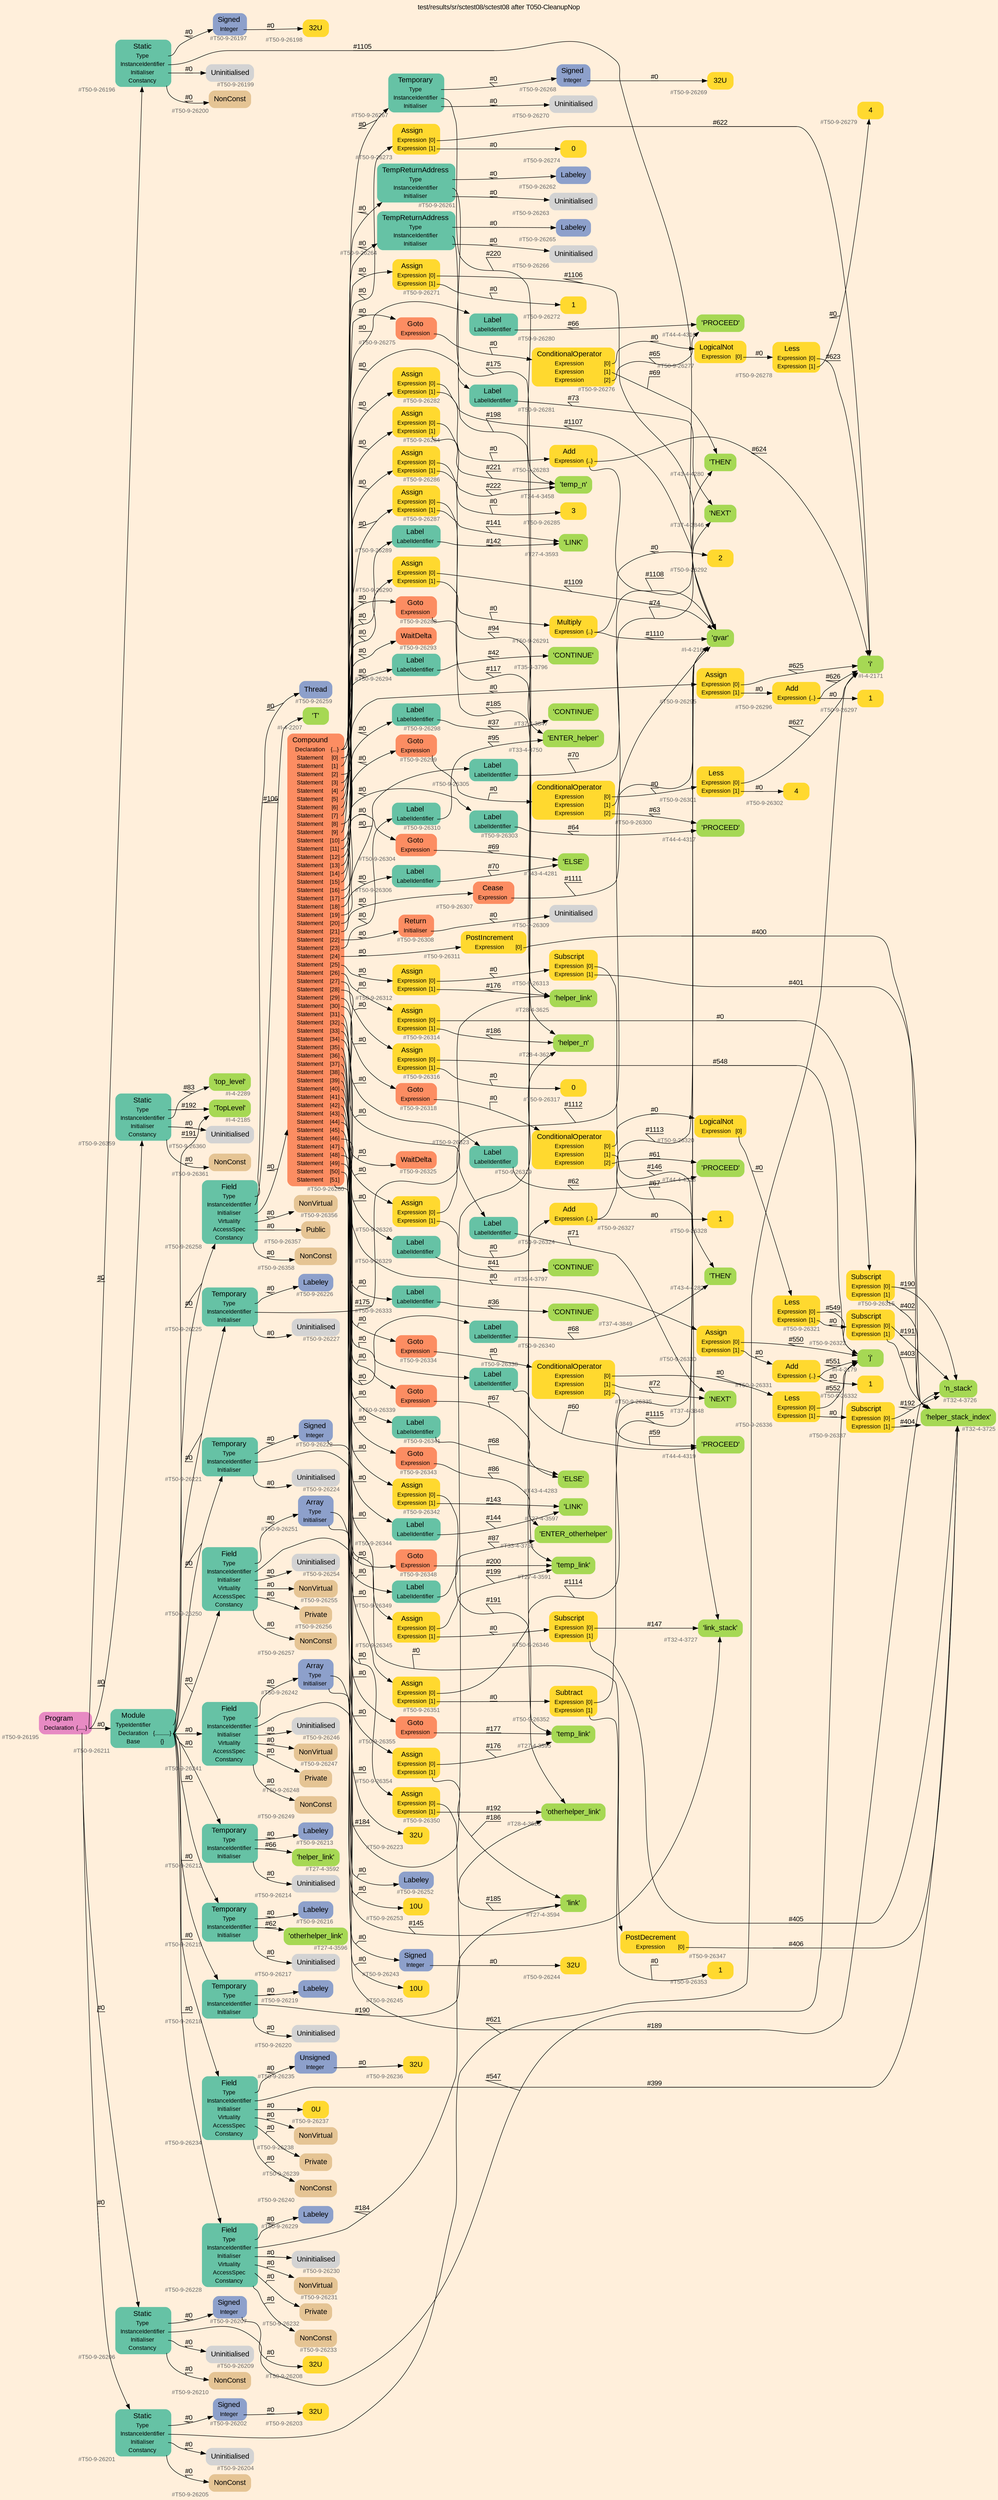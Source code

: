 digraph "test/results/sr/sctest08/sctest08 after T050-CleanupNop" {
label = "test/results/sr/sctest08/sctest08 after T050-CleanupNop"
labelloc = t
graph [
    rankdir = "LR"
    ranksep = 0.3
    bgcolor = antiquewhite1
    color = black
    fontcolor = black
    fontname = "Arial"
];
node [
    fontname = "Arial"
];
edge [
    fontname = "Arial"
];

// -------------------- node figure --------------------
// -------- block #T50-9-26195 ----------
"#T50-9-26195" [
    fillcolor = "/set28/4"
    xlabel = "#T50-9-26195"
    fontsize = "12"
    fontcolor = grey40
    shape = "plaintext"
    label = <<TABLE BORDER="0" CELLBORDER="0" CELLSPACING="0">
     <TR><TD><FONT COLOR="black" POINT-SIZE="15">Program</FONT></TD></TR>
     <TR><TD><FONT COLOR="black" POINT-SIZE="12">Declaration</FONT></TD><TD PORT="port0"><FONT COLOR="black" POINT-SIZE="12">{.....}</FONT></TD></TR>
    </TABLE>>
    style = "rounded,filled"
];

// -------- block #T50-9-26196 ----------
"#T50-9-26196" [
    fillcolor = "/set28/1"
    xlabel = "#T50-9-26196"
    fontsize = "12"
    fontcolor = grey40
    shape = "plaintext"
    label = <<TABLE BORDER="0" CELLBORDER="0" CELLSPACING="0">
     <TR><TD><FONT COLOR="black" POINT-SIZE="15">Static</FONT></TD></TR>
     <TR><TD><FONT COLOR="black" POINT-SIZE="12">Type</FONT></TD><TD PORT="port0"></TD></TR>
     <TR><TD><FONT COLOR="black" POINT-SIZE="12">InstanceIdentifier</FONT></TD><TD PORT="port1"></TD></TR>
     <TR><TD><FONT COLOR="black" POINT-SIZE="12">Initialiser</FONT></TD><TD PORT="port2"></TD></TR>
     <TR><TD><FONT COLOR="black" POINT-SIZE="12">Constancy</FONT></TD><TD PORT="port3"></TD></TR>
    </TABLE>>
    style = "rounded,filled"
];

// -------- block #T50-9-26197 ----------
"#T50-9-26197" [
    fillcolor = "/set28/3"
    xlabel = "#T50-9-26197"
    fontsize = "12"
    fontcolor = grey40
    shape = "plaintext"
    label = <<TABLE BORDER="0" CELLBORDER="0" CELLSPACING="0">
     <TR><TD><FONT COLOR="black" POINT-SIZE="15">Signed</FONT></TD></TR>
     <TR><TD><FONT COLOR="black" POINT-SIZE="12">Integer</FONT></TD><TD PORT="port0"></TD></TR>
    </TABLE>>
    style = "rounded,filled"
];

// -------- block #T50-9-26198 ----------
"#T50-9-26198" [
    fillcolor = "/set28/6"
    xlabel = "#T50-9-26198"
    fontsize = "12"
    fontcolor = grey40
    shape = "plaintext"
    label = <<TABLE BORDER="0" CELLBORDER="0" CELLSPACING="0">
     <TR><TD><FONT COLOR="black" POINT-SIZE="15">32U</FONT></TD></TR>
    </TABLE>>
    style = "rounded,filled"
];

// -------- block #I-4-2164 ----------
"#I-4-2164" [
    fillcolor = "/set28/5"
    xlabel = "#I-4-2164"
    fontsize = "12"
    fontcolor = grey40
    shape = "plaintext"
    label = <<TABLE BORDER="0" CELLBORDER="0" CELLSPACING="0">
     <TR><TD><FONT COLOR="black" POINT-SIZE="15">'gvar'</FONT></TD></TR>
    </TABLE>>
    style = "rounded,filled"
];

// -------- block #T50-9-26199 ----------
"#T50-9-26199" [
    xlabel = "#T50-9-26199"
    fontsize = "12"
    fontcolor = grey40
    shape = "plaintext"
    label = <<TABLE BORDER="0" CELLBORDER="0" CELLSPACING="0">
     <TR><TD><FONT COLOR="black" POINT-SIZE="15">Uninitialised</FONT></TD></TR>
    </TABLE>>
    style = "rounded,filled"
];

// -------- block #T50-9-26200 ----------
"#T50-9-26200" [
    fillcolor = "/set28/7"
    xlabel = "#T50-9-26200"
    fontsize = "12"
    fontcolor = grey40
    shape = "plaintext"
    label = <<TABLE BORDER="0" CELLBORDER="0" CELLSPACING="0">
     <TR><TD><FONT COLOR="black" POINT-SIZE="15">NonConst</FONT></TD></TR>
    </TABLE>>
    style = "rounded,filled"
];

// -------- block #T50-9-26201 ----------
"#T50-9-26201" [
    fillcolor = "/set28/1"
    xlabel = "#T50-9-26201"
    fontsize = "12"
    fontcolor = grey40
    shape = "plaintext"
    label = <<TABLE BORDER="0" CELLBORDER="0" CELLSPACING="0">
     <TR><TD><FONT COLOR="black" POINT-SIZE="15">Static</FONT></TD></TR>
     <TR><TD><FONT COLOR="black" POINT-SIZE="12">Type</FONT></TD><TD PORT="port0"></TD></TR>
     <TR><TD><FONT COLOR="black" POINT-SIZE="12">InstanceIdentifier</FONT></TD><TD PORT="port1"></TD></TR>
     <TR><TD><FONT COLOR="black" POINT-SIZE="12">Initialiser</FONT></TD><TD PORT="port2"></TD></TR>
     <TR><TD><FONT COLOR="black" POINT-SIZE="12">Constancy</FONT></TD><TD PORT="port3"></TD></TR>
    </TABLE>>
    style = "rounded,filled"
];

// -------- block #T50-9-26202 ----------
"#T50-9-26202" [
    fillcolor = "/set28/3"
    xlabel = "#T50-9-26202"
    fontsize = "12"
    fontcolor = grey40
    shape = "plaintext"
    label = <<TABLE BORDER="0" CELLBORDER="0" CELLSPACING="0">
     <TR><TD><FONT COLOR="black" POINT-SIZE="15">Signed</FONT></TD></TR>
     <TR><TD><FONT COLOR="black" POINT-SIZE="12">Integer</FONT></TD><TD PORT="port0"></TD></TR>
    </TABLE>>
    style = "rounded,filled"
];

// -------- block #T50-9-26203 ----------
"#T50-9-26203" [
    fillcolor = "/set28/6"
    xlabel = "#T50-9-26203"
    fontsize = "12"
    fontcolor = grey40
    shape = "plaintext"
    label = <<TABLE BORDER="0" CELLBORDER="0" CELLSPACING="0">
     <TR><TD><FONT COLOR="black" POINT-SIZE="15">32U</FONT></TD></TR>
    </TABLE>>
    style = "rounded,filled"
];

// -------- block #I-4-2171 ----------
"#I-4-2171" [
    fillcolor = "/set28/5"
    xlabel = "#I-4-2171"
    fontsize = "12"
    fontcolor = grey40
    shape = "plaintext"
    label = <<TABLE BORDER="0" CELLBORDER="0" CELLSPACING="0">
     <TR><TD><FONT COLOR="black" POINT-SIZE="15">'i'</FONT></TD></TR>
    </TABLE>>
    style = "rounded,filled"
];

// -------- block #T50-9-26204 ----------
"#T50-9-26204" [
    xlabel = "#T50-9-26204"
    fontsize = "12"
    fontcolor = grey40
    shape = "plaintext"
    label = <<TABLE BORDER="0" CELLBORDER="0" CELLSPACING="0">
     <TR><TD><FONT COLOR="black" POINT-SIZE="15">Uninitialised</FONT></TD></TR>
    </TABLE>>
    style = "rounded,filled"
];

// -------- block #T50-9-26205 ----------
"#T50-9-26205" [
    fillcolor = "/set28/7"
    xlabel = "#T50-9-26205"
    fontsize = "12"
    fontcolor = grey40
    shape = "plaintext"
    label = <<TABLE BORDER="0" CELLBORDER="0" CELLSPACING="0">
     <TR><TD><FONT COLOR="black" POINT-SIZE="15">NonConst</FONT></TD></TR>
    </TABLE>>
    style = "rounded,filled"
];

// -------- block #T50-9-26206 ----------
"#T50-9-26206" [
    fillcolor = "/set28/1"
    xlabel = "#T50-9-26206"
    fontsize = "12"
    fontcolor = grey40
    shape = "plaintext"
    label = <<TABLE BORDER="0" CELLBORDER="0" CELLSPACING="0">
     <TR><TD><FONT COLOR="black" POINT-SIZE="15">Static</FONT></TD></TR>
     <TR><TD><FONT COLOR="black" POINT-SIZE="12">Type</FONT></TD><TD PORT="port0"></TD></TR>
     <TR><TD><FONT COLOR="black" POINT-SIZE="12">InstanceIdentifier</FONT></TD><TD PORT="port1"></TD></TR>
     <TR><TD><FONT COLOR="black" POINT-SIZE="12">Initialiser</FONT></TD><TD PORT="port2"></TD></TR>
     <TR><TD><FONT COLOR="black" POINT-SIZE="12">Constancy</FONT></TD><TD PORT="port3"></TD></TR>
    </TABLE>>
    style = "rounded,filled"
];

// -------- block #T50-9-26207 ----------
"#T50-9-26207" [
    fillcolor = "/set28/3"
    xlabel = "#T50-9-26207"
    fontsize = "12"
    fontcolor = grey40
    shape = "plaintext"
    label = <<TABLE BORDER="0" CELLBORDER="0" CELLSPACING="0">
     <TR><TD><FONT COLOR="black" POINT-SIZE="15">Signed</FONT></TD></TR>
     <TR><TD><FONT COLOR="black" POINT-SIZE="12">Integer</FONT></TD><TD PORT="port0"></TD></TR>
    </TABLE>>
    style = "rounded,filled"
];

// -------- block #T50-9-26208 ----------
"#T50-9-26208" [
    fillcolor = "/set28/6"
    xlabel = "#T50-9-26208"
    fontsize = "12"
    fontcolor = grey40
    shape = "plaintext"
    label = <<TABLE BORDER="0" CELLBORDER="0" CELLSPACING="0">
     <TR><TD><FONT COLOR="black" POINT-SIZE="15">32U</FONT></TD></TR>
    </TABLE>>
    style = "rounded,filled"
];

// -------- block #I-4-2179 ----------
"#I-4-2179" [
    fillcolor = "/set28/5"
    xlabel = "#I-4-2179"
    fontsize = "12"
    fontcolor = grey40
    shape = "plaintext"
    label = <<TABLE BORDER="0" CELLBORDER="0" CELLSPACING="0">
     <TR><TD><FONT COLOR="black" POINT-SIZE="15">'j'</FONT></TD></TR>
    </TABLE>>
    style = "rounded,filled"
];

// -------- block #T50-9-26209 ----------
"#T50-9-26209" [
    xlabel = "#T50-9-26209"
    fontsize = "12"
    fontcolor = grey40
    shape = "plaintext"
    label = <<TABLE BORDER="0" CELLBORDER="0" CELLSPACING="0">
     <TR><TD><FONT COLOR="black" POINT-SIZE="15">Uninitialised</FONT></TD></TR>
    </TABLE>>
    style = "rounded,filled"
];

// -------- block #T50-9-26210 ----------
"#T50-9-26210" [
    fillcolor = "/set28/7"
    xlabel = "#T50-9-26210"
    fontsize = "12"
    fontcolor = grey40
    shape = "plaintext"
    label = <<TABLE BORDER="0" CELLBORDER="0" CELLSPACING="0">
     <TR><TD><FONT COLOR="black" POINT-SIZE="15">NonConst</FONT></TD></TR>
    </TABLE>>
    style = "rounded,filled"
];

// -------- block #T50-9-26211 ----------
"#T50-9-26211" [
    fillcolor = "/set28/1"
    xlabel = "#T50-9-26211"
    fontsize = "12"
    fontcolor = grey40
    shape = "plaintext"
    label = <<TABLE BORDER="0" CELLBORDER="0" CELLSPACING="0">
     <TR><TD><FONT COLOR="black" POINT-SIZE="15">Module</FONT></TD></TR>
     <TR><TD><FONT COLOR="black" POINT-SIZE="12">TypeIdentifier</FONT></TD><TD PORT="port0"></TD></TR>
     <TR><TD><FONT COLOR="black" POINT-SIZE="12">Declaration</FONT></TD><TD PORT="port1"><FONT COLOR="black" POINT-SIZE="12">{..........}</FONT></TD></TR>
     <TR><TD><FONT COLOR="black" POINT-SIZE="12">Base</FONT></TD><TD PORT="port2"><FONT COLOR="black" POINT-SIZE="12">{}</FONT></TD></TR>
    </TABLE>>
    style = "rounded,filled"
];

// -------- block #I-4-2185 ----------
"#I-4-2185" [
    fillcolor = "/set28/5"
    xlabel = "#I-4-2185"
    fontsize = "12"
    fontcolor = grey40
    shape = "plaintext"
    label = <<TABLE BORDER="0" CELLBORDER="0" CELLSPACING="0">
     <TR><TD><FONT COLOR="black" POINT-SIZE="15">'TopLevel'</FONT></TD></TR>
    </TABLE>>
    style = "rounded,filled"
];

// -------- block #T50-9-26212 ----------
"#T50-9-26212" [
    fillcolor = "/set28/1"
    xlabel = "#T50-9-26212"
    fontsize = "12"
    fontcolor = grey40
    shape = "plaintext"
    label = <<TABLE BORDER="0" CELLBORDER="0" CELLSPACING="0">
     <TR><TD><FONT COLOR="black" POINT-SIZE="15">Temporary</FONT></TD></TR>
     <TR><TD><FONT COLOR="black" POINT-SIZE="12">Type</FONT></TD><TD PORT="port0"></TD></TR>
     <TR><TD><FONT COLOR="black" POINT-SIZE="12">InstanceIdentifier</FONT></TD><TD PORT="port1"></TD></TR>
     <TR><TD><FONT COLOR="black" POINT-SIZE="12">Initialiser</FONT></TD><TD PORT="port2"></TD></TR>
    </TABLE>>
    style = "rounded,filled"
];

// -------- block #T50-9-26213 ----------
"#T50-9-26213" [
    fillcolor = "/set28/3"
    xlabel = "#T50-9-26213"
    fontsize = "12"
    fontcolor = grey40
    shape = "plaintext"
    label = <<TABLE BORDER="0" CELLBORDER="0" CELLSPACING="0">
     <TR><TD><FONT COLOR="black" POINT-SIZE="15">Labeley</FONT></TD></TR>
    </TABLE>>
    style = "rounded,filled"
];

// -------- block #T27-4-3592 ----------
"#T27-4-3592" [
    fillcolor = "/set28/5"
    xlabel = "#T27-4-3592"
    fontsize = "12"
    fontcolor = grey40
    shape = "plaintext"
    label = <<TABLE BORDER="0" CELLBORDER="0" CELLSPACING="0">
     <TR><TD><FONT COLOR="black" POINT-SIZE="15">'helper_link'</FONT></TD></TR>
    </TABLE>>
    style = "rounded,filled"
];

// -------- block #T50-9-26214 ----------
"#T50-9-26214" [
    xlabel = "#T50-9-26214"
    fontsize = "12"
    fontcolor = grey40
    shape = "plaintext"
    label = <<TABLE BORDER="0" CELLBORDER="0" CELLSPACING="0">
     <TR><TD><FONT COLOR="black" POINT-SIZE="15">Uninitialised</FONT></TD></TR>
    </TABLE>>
    style = "rounded,filled"
];

// -------- block #T50-9-26215 ----------
"#T50-9-26215" [
    fillcolor = "/set28/1"
    xlabel = "#T50-9-26215"
    fontsize = "12"
    fontcolor = grey40
    shape = "plaintext"
    label = <<TABLE BORDER="0" CELLBORDER="0" CELLSPACING="0">
     <TR><TD><FONT COLOR="black" POINT-SIZE="15">Temporary</FONT></TD></TR>
     <TR><TD><FONT COLOR="black" POINT-SIZE="12">Type</FONT></TD><TD PORT="port0"></TD></TR>
     <TR><TD><FONT COLOR="black" POINT-SIZE="12">InstanceIdentifier</FONT></TD><TD PORT="port1"></TD></TR>
     <TR><TD><FONT COLOR="black" POINT-SIZE="12">Initialiser</FONT></TD><TD PORT="port2"></TD></TR>
    </TABLE>>
    style = "rounded,filled"
];

// -------- block #T50-9-26216 ----------
"#T50-9-26216" [
    fillcolor = "/set28/3"
    xlabel = "#T50-9-26216"
    fontsize = "12"
    fontcolor = grey40
    shape = "plaintext"
    label = <<TABLE BORDER="0" CELLBORDER="0" CELLSPACING="0">
     <TR><TD><FONT COLOR="black" POINT-SIZE="15">Labeley</FONT></TD></TR>
    </TABLE>>
    style = "rounded,filled"
];

// -------- block #T27-4-3596 ----------
"#T27-4-3596" [
    fillcolor = "/set28/5"
    xlabel = "#T27-4-3596"
    fontsize = "12"
    fontcolor = grey40
    shape = "plaintext"
    label = <<TABLE BORDER="0" CELLBORDER="0" CELLSPACING="0">
     <TR><TD><FONT COLOR="black" POINT-SIZE="15">'otherhelper_link'</FONT></TD></TR>
    </TABLE>>
    style = "rounded,filled"
];

// -------- block #T50-9-26217 ----------
"#T50-9-26217" [
    xlabel = "#T50-9-26217"
    fontsize = "12"
    fontcolor = grey40
    shape = "plaintext"
    label = <<TABLE BORDER="0" CELLBORDER="0" CELLSPACING="0">
     <TR><TD><FONT COLOR="black" POINT-SIZE="15">Uninitialised</FONT></TD></TR>
    </TABLE>>
    style = "rounded,filled"
];

// -------- block #T50-9-26218 ----------
"#T50-9-26218" [
    fillcolor = "/set28/1"
    xlabel = "#T50-9-26218"
    fontsize = "12"
    fontcolor = grey40
    shape = "plaintext"
    label = <<TABLE BORDER="0" CELLBORDER="0" CELLSPACING="0">
     <TR><TD><FONT COLOR="black" POINT-SIZE="15">Temporary</FONT></TD></TR>
     <TR><TD><FONT COLOR="black" POINT-SIZE="12">Type</FONT></TD><TD PORT="port0"></TD></TR>
     <TR><TD><FONT COLOR="black" POINT-SIZE="12">InstanceIdentifier</FONT></TD><TD PORT="port1"></TD></TR>
     <TR><TD><FONT COLOR="black" POINT-SIZE="12">Initialiser</FONT></TD><TD PORT="port2"></TD></TR>
    </TABLE>>
    style = "rounded,filled"
];

// -------- block #T50-9-26219 ----------
"#T50-9-26219" [
    fillcolor = "/set28/3"
    xlabel = "#T50-9-26219"
    fontsize = "12"
    fontcolor = grey40
    shape = "plaintext"
    label = <<TABLE BORDER="0" CELLBORDER="0" CELLSPACING="0">
     <TR><TD><FONT COLOR="black" POINT-SIZE="15">Labeley</FONT></TD></TR>
    </TABLE>>
    style = "rounded,filled"
];

// -------- block #T28-4-3623 ----------
"#T28-4-3623" [
    fillcolor = "/set28/5"
    xlabel = "#T28-4-3623"
    fontsize = "12"
    fontcolor = grey40
    shape = "plaintext"
    label = <<TABLE BORDER="0" CELLBORDER="0" CELLSPACING="0">
     <TR><TD><FONT COLOR="black" POINT-SIZE="15">'otherhelper_link'</FONT></TD></TR>
    </TABLE>>
    style = "rounded,filled"
];

// -------- block #T50-9-26220 ----------
"#T50-9-26220" [
    xlabel = "#T50-9-26220"
    fontsize = "12"
    fontcolor = grey40
    shape = "plaintext"
    label = <<TABLE BORDER="0" CELLBORDER="0" CELLSPACING="0">
     <TR><TD><FONT COLOR="black" POINT-SIZE="15">Uninitialised</FONT></TD></TR>
    </TABLE>>
    style = "rounded,filled"
];

// -------- block #T50-9-26221 ----------
"#T50-9-26221" [
    fillcolor = "/set28/1"
    xlabel = "#T50-9-26221"
    fontsize = "12"
    fontcolor = grey40
    shape = "plaintext"
    label = <<TABLE BORDER="0" CELLBORDER="0" CELLSPACING="0">
     <TR><TD><FONT COLOR="black" POINT-SIZE="15">Temporary</FONT></TD></TR>
     <TR><TD><FONT COLOR="black" POINT-SIZE="12">Type</FONT></TD><TD PORT="port0"></TD></TR>
     <TR><TD><FONT COLOR="black" POINT-SIZE="12">InstanceIdentifier</FONT></TD><TD PORT="port1"></TD></TR>
     <TR><TD><FONT COLOR="black" POINT-SIZE="12">Initialiser</FONT></TD><TD PORT="port2"></TD></TR>
    </TABLE>>
    style = "rounded,filled"
];

// -------- block #T50-9-26222 ----------
"#T50-9-26222" [
    fillcolor = "/set28/3"
    xlabel = "#T50-9-26222"
    fontsize = "12"
    fontcolor = grey40
    shape = "plaintext"
    label = <<TABLE BORDER="0" CELLBORDER="0" CELLSPACING="0">
     <TR><TD><FONT COLOR="black" POINT-SIZE="15">Signed</FONT></TD></TR>
     <TR><TD><FONT COLOR="black" POINT-SIZE="12">Integer</FONT></TD><TD PORT="port0"></TD></TR>
    </TABLE>>
    style = "rounded,filled"
];

// -------- block #T50-9-26223 ----------
"#T50-9-26223" [
    fillcolor = "/set28/6"
    xlabel = "#T50-9-26223"
    fontsize = "12"
    fontcolor = grey40
    shape = "plaintext"
    label = <<TABLE BORDER="0" CELLBORDER="0" CELLSPACING="0">
     <TR><TD><FONT COLOR="black" POINT-SIZE="15">32U</FONT></TD></TR>
    </TABLE>>
    style = "rounded,filled"
];

// -------- block #T28-4-3624 ----------
"#T28-4-3624" [
    fillcolor = "/set28/5"
    xlabel = "#T28-4-3624"
    fontsize = "12"
    fontcolor = grey40
    shape = "plaintext"
    label = <<TABLE BORDER="0" CELLBORDER="0" CELLSPACING="0">
     <TR><TD><FONT COLOR="black" POINT-SIZE="15">'helper_n'</FONT></TD></TR>
    </TABLE>>
    style = "rounded,filled"
];

// -------- block #T50-9-26224 ----------
"#T50-9-26224" [
    xlabel = "#T50-9-26224"
    fontsize = "12"
    fontcolor = grey40
    shape = "plaintext"
    label = <<TABLE BORDER="0" CELLBORDER="0" CELLSPACING="0">
     <TR><TD><FONT COLOR="black" POINT-SIZE="15">Uninitialised</FONT></TD></TR>
    </TABLE>>
    style = "rounded,filled"
];

// -------- block #T50-9-26225 ----------
"#T50-9-26225" [
    fillcolor = "/set28/1"
    xlabel = "#T50-9-26225"
    fontsize = "12"
    fontcolor = grey40
    shape = "plaintext"
    label = <<TABLE BORDER="0" CELLBORDER="0" CELLSPACING="0">
     <TR><TD><FONT COLOR="black" POINT-SIZE="15">Temporary</FONT></TD></TR>
     <TR><TD><FONT COLOR="black" POINT-SIZE="12">Type</FONT></TD><TD PORT="port0"></TD></TR>
     <TR><TD><FONT COLOR="black" POINT-SIZE="12">InstanceIdentifier</FONT></TD><TD PORT="port1"></TD></TR>
     <TR><TD><FONT COLOR="black" POINT-SIZE="12">Initialiser</FONT></TD><TD PORT="port2"></TD></TR>
    </TABLE>>
    style = "rounded,filled"
];

// -------- block #T50-9-26226 ----------
"#T50-9-26226" [
    fillcolor = "/set28/3"
    xlabel = "#T50-9-26226"
    fontsize = "12"
    fontcolor = grey40
    shape = "plaintext"
    label = <<TABLE BORDER="0" CELLBORDER="0" CELLSPACING="0">
     <TR><TD><FONT COLOR="black" POINT-SIZE="15">Labeley</FONT></TD></TR>
    </TABLE>>
    style = "rounded,filled"
];

// -------- block #T28-4-3625 ----------
"#T28-4-3625" [
    fillcolor = "/set28/5"
    xlabel = "#T28-4-3625"
    fontsize = "12"
    fontcolor = grey40
    shape = "plaintext"
    label = <<TABLE BORDER="0" CELLBORDER="0" CELLSPACING="0">
     <TR><TD><FONT COLOR="black" POINT-SIZE="15">'helper_link'</FONT></TD></TR>
    </TABLE>>
    style = "rounded,filled"
];

// -------- block #T50-9-26227 ----------
"#T50-9-26227" [
    xlabel = "#T50-9-26227"
    fontsize = "12"
    fontcolor = grey40
    shape = "plaintext"
    label = <<TABLE BORDER="0" CELLBORDER="0" CELLSPACING="0">
     <TR><TD><FONT COLOR="black" POINT-SIZE="15">Uninitialised</FONT></TD></TR>
    </TABLE>>
    style = "rounded,filled"
];

// -------- block #T50-9-26228 ----------
"#T50-9-26228" [
    fillcolor = "/set28/1"
    xlabel = "#T50-9-26228"
    fontsize = "12"
    fontcolor = grey40
    shape = "plaintext"
    label = <<TABLE BORDER="0" CELLBORDER="0" CELLSPACING="0">
     <TR><TD><FONT COLOR="black" POINT-SIZE="15">Field</FONT></TD></TR>
     <TR><TD><FONT COLOR="black" POINT-SIZE="12">Type</FONT></TD><TD PORT="port0"></TD></TR>
     <TR><TD><FONT COLOR="black" POINT-SIZE="12">InstanceIdentifier</FONT></TD><TD PORT="port1"></TD></TR>
     <TR><TD><FONT COLOR="black" POINT-SIZE="12">Initialiser</FONT></TD><TD PORT="port2"></TD></TR>
     <TR><TD><FONT COLOR="black" POINT-SIZE="12">Virtuality</FONT></TD><TD PORT="port3"></TD></TR>
     <TR><TD><FONT COLOR="black" POINT-SIZE="12">AccessSpec</FONT></TD><TD PORT="port4"></TD></TR>
     <TR><TD><FONT COLOR="black" POINT-SIZE="12">Constancy</FONT></TD><TD PORT="port5"></TD></TR>
    </TABLE>>
    style = "rounded,filled"
];

// -------- block #T50-9-26229 ----------
"#T50-9-26229" [
    fillcolor = "/set28/3"
    xlabel = "#T50-9-26229"
    fontsize = "12"
    fontcolor = grey40
    shape = "plaintext"
    label = <<TABLE BORDER="0" CELLBORDER="0" CELLSPACING="0">
     <TR><TD><FONT COLOR="black" POINT-SIZE="15">Labeley</FONT></TD></TR>
    </TABLE>>
    style = "rounded,filled"
];

// -------- block #T27-4-3594 ----------
"#T27-4-3594" [
    fillcolor = "/set28/5"
    xlabel = "#T27-4-3594"
    fontsize = "12"
    fontcolor = grey40
    shape = "plaintext"
    label = <<TABLE BORDER="0" CELLBORDER="0" CELLSPACING="0">
     <TR><TD><FONT COLOR="black" POINT-SIZE="15">'link'</FONT></TD></TR>
    </TABLE>>
    style = "rounded,filled"
];

// -------- block #T50-9-26230 ----------
"#T50-9-26230" [
    xlabel = "#T50-9-26230"
    fontsize = "12"
    fontcolor = grey40
    shape = "plaintext"
    label = <<TABLE BORDER="0" CELLBORDER="0" CELLSPACING="0">
     <TR><TD><FONT COLOR="black" POINT-SIZE="15">Uninitialised</FONT></TD></TR>
    </TABLE>>
    style = "rounded,filled"
];

// -------- block #T50-9-26231 ----------
"#T50-9-26231" [
    fillcolor = "/set28/7"
    xlabel = "#T50-9-26231"
    fontsize = "12"
    fontcolor = grey40
    shape = "plaintext"
    label = <<TABLE BORDER="0" CELLBORDER="0" CELLSPACING="0">
     <TR><TD><FONT COLOR="black" POINT-SIZE="15">NonVirtual</FONT></TD></TR>
    </TABLE>>
    style = "rounded,filled"
];

// -------- block #T50-9-26232 ----------
"#T50-9-26232" [
    fillcolor = "/set28/7"
    xlabel = "#T50-9-26232"
    fontsize = "12"
    fontcolor = grey40
    shape = "plaintext"
    label = <<TABLE BORDER="0" CELLBORDER="0" CELLSPACING="0">
     <TR><TD><FONT COLOR="black" POINT-SIZE="15">Private</FONT></TD></TR>
    </TABLE>>
    style = "rounded,filled"
];

// -------- block #T50-9-26233 ----------
"#T50-9-26233" [
    fillcolor = "/set28/7"
    xlabel = "#T50-9-26233"
    fontsize = "12"
    fontcolor = grey40
    shape = "plaintext"
    label = <<TABLE BORDER="0" CELLBORDER="0" CELLSPACING="0">
     <TR><TD><FONT COLOR="black" POINT-SIZE="15">NonConst</FONT></TD></TR>
    </TABLE>>
    style = "rounded,filled"
];

// -------- block #T50-9-26234 ----------
"#T50-9-26234" [
    fillcolor = "/set28/1"
    xlabel = "#T50-9-26234"
    fontsize = "12"
    fontcolor = grey40
    shape = "plaintext"
    label = <<TABLE BORDER="0" CELLBORDER="0" CELLSPACING="0">
     <TR><TD><FONT COLOR="black" POINT-SIZE="15">Field</FONT></TD></TR>
     <TR><TD><FONT COLOR="black" POINT-SIZE="12">Type</FONT></TD><TD PORT="port0"></TD></TR>
     <TR><TD><FONT COLOR="black" POINT-SIZE="12">InstanceIdentifier</FONT></TD><TD PORT="port1"></TD></TR>
     <TR><TD><FONT COLOR="black" POINT-SIZE="12">Initialiser</FONT></TD><TD PORT="port2"></TD></TR>
     <TR><TD><FONT COLOR="black" POINT-SIZE="12">Virtuality</FONT></TD><TD PORT="port3"></TD></TR>
     <TR><TD><FONT COLOR="black" POINT-SIZE="12">AccessSpec</FONT></TD><TD PORT="port4"></TD></TR>
     <TR><TD><FONT COLOR="black" POINT-SIZE="12">Constancy</FONT></TD><TD PORT="port5"></TD></TR>
    </TABLE>>
    style = "rounded,filled"
];

// -------- block #T50-9-26235 ----------
"#T50-9-26235" [
    fillcolor = "/set28/3"
    xlabel = "#T50-9-26235"
    fontsize = "12"
    fontcolor = grey40
    shape = "plaintext"
    label = <<TABLE BORDER="0" CELLBORDER="0" CELLSPACING="0">
     <TR><TD><FONT COLOR="black" POINT-SIZE="15">Unsigned</FONT></TD></TR>
     <TR><TD><FONT COLOR="black" POINT-SIZE="12">Integer</FONT></TD><TD PORT="port0"></TD></TR>
    </TABLE>>
    style = "rounded,filled"
];

// -------- block #T50-9-26236 ----------
"#T50-9-26236" [
    fillcolor = "/set28/6"
    xlabel = "#T50-9-26236"
    fontsize = "12"
    fontcolor = grey40
    shape = "plaintext"
    label = <<TABLE BORDER="0" CELLBORDER="0" CELLSPACING="0">
     <TR><TD><FONT COLOR="black" POINT-SIZE="15">32U</FONT></TD></TR>
    </TABLE>>
    style = "rounded,filled"
];

// -------- block #T32-4-3725 ----------
"#T32-4-3725" [
    fillcolor = "/set28/5"
    xlabel = "#T32-4-3725"
    fontsize = "12"
    fontcolor = grey40
    shape = "plaintext"
    label = <<TABLE BORDER="0" CELLBORDER="0" CELLSPACING="0">
     <TR><TD><FONT COLOR="black" POINT-SIZE="15">'helper_stack_index'</FONT></TD></TR>
    </TABLE>>
    style = "rounded,filled"
];

// -------- block #T50-9-26237 ----------
"#T50-9-26237" [
    fillcolor = "/set28/6"
    xlabel = "#T50-9-26237"
    fontsize = "12"
    fontcolor = grey40
    shape = "plaintext"
    label = <<TABLE BORDER="0" CELLBORDER="0" CELLSPACING="0">
     <TR><TD><FONT COLOR="black" POINT-SIZE="15">0U</FONT></TD></TR>
    </TABLE>>
    style = "rounded,filled"
];

// -------- block #T50-9-26238 ----------
"#T50-9-26238" [
    fillcolor = "/set28/7"
    xlabel = "#T50-9-26238"
    fontsize = "12"
    fontcolor = grey40
    shape = "plaintext"
    label = <<TABLE BORDER="0" CELLBORDER="0" CELLSPACING="0">
     <TR><TD><FONT COLOR="black" POINT-SIZE="15">NonVirtual</FONT></TD></TR>
    </TABLE>>
    style = "rounded,filled"
];

// -------- block #T50-9-26239 ----------
"#T50-9-26239" [
    fillcolor = "/set28/7"
    xlabel = "#T50-9-26239"
    fontsize = "12"
    fontcolor = grey40
    shape = "plaintext"
    label = <<TABLE BORDER="0" CELLBORDER="0" CELLSPACING="0">
     <TR><TD><FONT COLOR="black" POINT-SIZE="15">Private</FONT></TD></TR>
    </TABLE>>
    style = "rounded,filled"
];

// -------- block #T50-9-26240 ----------
"#T50-9-26240" [
    fillcolor = "/set28/7"
    xlabel = "#T50-9-26240"
    fontsize = "12"
    fontcolor = grey40
    shape = "plaintext"
    label = <<TABLE BORDER="0" CELLBORDER="0" CELLSPACING="0">
     <TR><TD><FONT COLOR="black" POINT-SIZE="15">NonConst</FONT></TD></TR>
    </TABLE>>
    style = "rounded,filled"
];

// -------- block #T50-9-26241 ----------
"#T50-9-26241" [
    fillcolor = "/set28/1"
    xlabel = "#T50-9-26241"
    fontsize = "12"
    fontcolor = grey40
    shape = "plaintext"
    label = <<TABLE BORDER="0" CELLBORDER="0" CELLSPACING="0">
     <TR><TD><FONT COLOR="black" POINT-SIZE="15">Field</FONT></TD></TR>
     <TR><TD><FONT COLOR="black" POINT-SIZE="12">Type</FONT></TD><TD PORT="port0"></TD></TR>
     <TR><TD><FONT COLOR="black" POINT-SIZE="12">InstanceIdentifier</FONT></TD><TD PORT="port1"></TD></TR>
     <TR><TD><FONT COLOR="black" POINT-SIZE="12">Initialiser</FONT></TD><TD PORT="port2"></TD></TR>
     <TR><TD><FONT COLOR="black" POINT-SIZE="12">Virtuality</FONT></TD><TD PORT="port3"></TD></TR>
     <TR><TD><FONT COLOR="black" POINT-SIZE="12">AccessSpec</FONT></TD><TD PORT="port4"></TD></TR>
     <TR><TD><FONT COLOR="black" POINT-SIZE="12">Constancy</FONT></TD><TD PORT="port5"></TD></TR>
    </TABLE>>
    style = "rounded,filled"
];

// -------- block #T50-9-26242 ----------
"#T50-9-26242" [
    fillcolor = "/set28/3"
    xlabel = "#T50-9-26242"
    fontsize = "12"
    fontcolor = grey40
    shape = "plaintext"
    label = <<TABLE BORDER="0" CELLBORDER="0" CELLSPACING="0">
     <TR><TD><FONT COLOR="black" POINT-SIZE="15">Array</FONT></TD></TR>
     <TR><TD><FONT COLOR="black" POINT-SIZE="12">Type</FONT></TD><TD PORT="port0"></TD></TR>
     <TR><TD><FONT COLOR="black" POINT-SIZE="12">Initialiser</FONT></TD><TD PORT="port1"></TD></TR>
    </TABLE>>
    style = "rounded,filled"
];

// -------- block #T50-9-26243 ----------
"#T50-9-26243" [
    fillcolor = "/set28/3"
    xlabel = "#T50-9-26243"
    fontsize = "12"
    fontcolor = grey40
    shape = "plaintext"
    label = <<TABLE BORDER="0" CELLBORDER="0" CELLSPACING="0">
     <TR><TD><FONT COLOR="black" POINT-SIZE="15">Signed</FONT></TD></TR>
     <TR><TD><FONT COLOR="black" POINT-SIZE="12">Integer</FONT></TD><TD PORT="port0"></TD></TR>
    </TABLE>>
    style = "rounded,filled"
];

// -------- block #T50-9-26244 ----------
"#T50-9-26244" [
    fillcolor = "/set28/6"
    xlabel = "#T50-9-26244"
    fontsize = "12"
    fontcolor = grey40
    shape = "plaintext"
    label = <<TABLE BORDER="0" CELLBORDER="0" CELLSPACING="0">
     <TR><TD><FONT COLOR="black" POINT-SIZE="15">32U</FONT></TD></TR>
    </TABLE>>
    style = "rounded,filled"
];

// -------- block #T50-9-26245 ----------
"#T50-9-26245" [
    fillcolor = "/set28/6"
    xlabel = "#T50-9-26245"
    fontsize = "12"
    fontcolor = grey40
    shape = "plaintext"
    label = <<TABLE BORDER="0" CELLBORDER="0" CELLSPACING="0">
     <TR><TD><FONT COLOR="black" POINT-SIZE="15">10U</FONT></TD></TR>
    </TABLE>>
    style = "rounded,filled"
];

// -------- block #T32-4-3726 ----------
"#T32-4-3726" [
    fillcolor = "/set28/5"
    xlabel = "#T32-4-3726"
    fontsize = "12"
    fontcolor = grey40
    shape = "plaintext"
    label = <<TABLE BORDER="0" CELLBORDER="0" CELLSPACING="0">
     <TR><TD><FONT COLOR="black" POINT-SIZE="15">'n_stack'</FONT></TD></TR>
    </TABLE>>
    style = "rounded,filled"
];

// -------- block #T50-9-26246 ----------
"#T50-9-26246" [
    xlabel = "#T50-9-26246"
    fontsize = "12"
    fontcolor = grey40
    shape = "plaintext"
    label = <<TABLE BORDER="0" CELLBORDER="0" CELLSPACING="0">
     <TR><TD><FONT COLOR="black" POINT-SIZE="15">Uninitialised</FONT></TD></TR>
    </TABLE>>
    style = "rounded,filled"
];

// -------- block #T50-9-26247 ----------
"#T50-9-26247" [
    fillcolor = "/set28/7"
    xlabel = "#T50-9-26247"
    fontsize = "12"
    fontcolor = grey40
    shape = "plaintext"
    label = <<TABLE BORDER="0" CELLBORDER="0" CELLSPACING="0">
     <TR><TD><FONT COLOR="black" POINT-SIZE="15">NonVirtual</FONT></TD></TR>
    </TABLE>>
    style = "rounded,filled"
];

// -------- block #T50-9-26248 ----------
"#T50-9-26248" [
    fillcolor = "/set28/7"
    xlabel = "#T50-9-26248"
    fontsize = "12"
    fontcolor = grey40
    shape = "plaintext"
    label = <<TABLE BORDER="0" CELLBORDER="0" CELLSPACING="0">
     <TR><TD><FONT COLOR="black" POINT-SIZE="15">Private</FONT></TD></TR>
    </TABLE>>
    style = "rounded,filled"
];

// -------- block #T50-9-26249 ----------
"#T50-9-26249" [
    fillcolor = "/set28/7"
    xlabel = "#T50-9-26249"
    fontsize = "12"
    fontcolor = grey40
    shape = "plaintext"
    label = <<TABLE BORDER="0" CELLBORDER="0" CELLSPACING="0">
     <TR><TD><FONT COLOR="black" POINT-SIZE="15">NonConst</FONT></TD></TR>
    </TABLE>>
    style = "rounded,filled"
];

// -------- block #T50-9-26250 ----------
"#T50-9-26250" [
    fillcolor = "/set28/1"
    xlabel = "#T50-9-26250"
    fontsize = "12"
    fontcolor = grey40
    shape = "plaintext"
    label = <<TABLE BORDER="0" CELLBORDER="0" CELLSPACING="0">
     <TR><TD><FONT COLOR="black" POINT-SIZE="15">Field</FONT></TD></TR>
     <TR><TD><FONT COLOR="black" POINT-SIZE="12">Type</FONT></TD><TD PORT="port0"></TD></TR>
     <TR><TD><FONT COLOR="black" POINT-SIZE="12">InstanceIdentifier</FONT></TD><TD PORT="port1"></TD></TR>
     <TR><TD><FONT COLOR="black" POINT-SIZE="12">Initialiser</FONT></TD><TD PORT="port2"></TD></TR>
     <TR><TD><FONT COLOR="black" POINT-SIZE="12">Virtuality</FONT></TD><TD PORT="port3"></TD></TR>
     <TR><TD><FONT COLOR="black" POINT-SIZE="12">AccessSpec</FONT></TD><TD PORT="port4"></TD></TR>
     <TR><TD><FONT COLOR="black" POINT-SIZE="12">Constancy</FONT></TD><TD PORT="port5"></TD></TR>
    </TABLE>>
    style = "rounded,filled"
];

// -------- block #T50-9-26251 ----------
"#T50-9-26251" [
    fillcolor = "/set28/3"
    xlabel = "#T50-9-26251"
    fontsize = "12"
    fontcolor = grey40
    shape = "plaintext"
    label = <<TABLE BORDER="0" CELLBORDER="0" CELLSPACING="0">
     <TR><TD><FONT COLOR="black" POINT-SIZE="15">Array</FONT></TD></TR>
     <TR><TD><FONT COLOR="black" POINT-SIZE="12">Type</FONT></TD><TD PORT="port0"></TD></TR>
     <TR><TD><FONT COLOR="black" POINT-SIZE="12">Initialiser</FONT></TD><TD PORT="port1"></TD></TR>
    </TABLE>>
    style = "rounded,filled"
];

// -------- block #T50-9-26252 ----------
"#T50-9-26252" [
    fillcolor = "/set28/3"
    xlabel = "#T50-9-26252"
    fontsize = "12"
    fontcolor = grey40
    shape = "plaintext"
    label = <<TABLE BORDER="0" CELLBORDER="0" CELLSPACING="0">
     <TR><TD><FONT COLOR="black" POINT-SIZE="15">Labeley</FONT></TD></TR>
    </TABLE>>
    style = "rounded,filled"
];

// -------- block #T50-9-26253 ----------
"#T50-9-26253" [
    fillcolor = "/set28/6"
    xlabel = "#T50-9-26253"
    fontsize = "12"
    fontcolor = grey40
    shape = "plaintext"
    label = <<TABLE BORDER="0" CELLBORDER="0" CELLSPACING="0">
     <TR><TD><FONT COLOR="black" POINT-SIZE="15">10U</FONT></TD></TR>
    </TABLE>>
    style = "rounded,filled"
];

// -------- block #T32-4-3727 ----------
"#T32-4-3727" [
    fillcolor = "/set28/5"
    xlabel = "#T32-4-3727"
    fontsize = "12"
    fontcolor = grey40
    shape = "plaintext"
    label = <<TABLE BORDER="0" CELLBORDER="0" CELLSPACING="0">
     <TR><TD><FONT COLOR="black" POINT-SIZE="15">'link_stack'</FONT></TD></TR>
    </TABLE>>
    style = "rounded,filled"
];

// -------- block #T50-9-26254 ----------
"#T50-9-26254" [
    xlabel = "#T50-9-26254"
    fontsize = "12"
    fontcolor = grey40
    shape = "plaintext"
    label = <<TABLE BORDER="0" CELLBORDER="0" CELLSPACING="0">
     <TR><TD><FONT COLOR="black" POINT-SIZE="15">Uninitialised</FONT></TD></TR>
    </TABLE>>
    style = "rounded,filled"
];

// -------- block #T50-9-26255 ----------
"#T50-9-26255" [
    fillcolor = "/set28/7"
    xlabel = "#T50-9-26255"
    fontsize = "12"
    fontcolor = grey40
    shape = "plaintext"
    label = <<TABLE BORDER="0" CELLBORDER="0" CELLSPACING="0">
     <TR><TD><FONT COLOR="black" POINT-SIZE="15">NonVirtual</FONT></TD></TR>
    </TABLE>>
    style = "rounded,filled"
];

// -------- block #T50-9-26256 ----------
"#T50-9-26256" [
    fillcolor = "/set28/7"
    xlabel = "#T50-9-26256"
    fontsize = "12"
    fontcolor = grey40
    shape = "plaintext"
    label = <<TABLE BORDER="0" CELLBORDER="0" CELLSPACING="0">
     <TR><TD><FONT COLOR="black" POINT-SIZE="15">Private</FONT></TD></TR>
    </TABLE>>
    style = "rounded,filled"
];

// -------- block #T50-9-26257 ----------
"#T50-9-26257" [
    fillcolor = "/set28/7"
    xlabel = "#T50-9-26257"
    fontsize = "12"
    fontcolor = grey40
    shape = "plaintext"
    label = <<TABLE BORDER="0" CELLBORDER="0" CELLSPACING="0">
     <TR><TD><FONT COLOR="black" POINT-SIZE="15">NonConst</FONT></TD></TR>
    </TABLE>>
    style = "rounded,filled"
];

// -------- block #T50-9-26258 ----------
"#T50-9-26258" [
    fillcolor = "/set28/1"
    xlabel = "#T50-9-26258"
    fontsize = "12"
    fontcolor = grey40
    shape = "plaintext"
    label = <<TABLE BORDER="0" CELLBORDER="0" CELLSPACING="0">
     <TR><TD><FONT COLOR="black" POINT-SIZE="15">Field</FONT></TD></TR>
     <TR><TD><FONT COLOR="black" POINT-SIZE="12">Type</FONT></TD><TD PORT="port0"></TD></TR>
     <TR><TD><FONT COLOR="black" POINT-SIZE="12">InstanceIdentifier</FONT></TD><TD PORT="port1"></TD></TR>
     <TR><TD><FONT COLOR="black" POINT-SIZE="12">Initialiser</FONT></TD><TD PORT="port2"></TD></TR>
     <TR><TD><FONT COLOR="black" POINT-SIZE="12">Virtuality</FONT></TD><TD PORT="port3"></TD></TR>
     <TR><TD><FONT COLOR="black" POINT-SIZE="12">AccessSpec</FONT></TD><TD PORT="port4"></TD></TR>
     <TR><TD><FONT COLOR="black" POINT-SIZE="12">Constancy</FONT></TD><TD PORT="port5"></TD></TR>
    </TABLE>>
    style = "rounded,filled"
];

// -------- block #T50-9-26259 ----------
"#T50-9-26259" [
    fillcolor = "/set28/3"
    xlabel = "#T50-9-26259"
    fontsize = "12"
    fontcolor = grey40
    shape = "plaintext"
    label = <<TABLE BORDER="0" CELLBORDER="0" CELLSPACING="0">
     <TR><TD><FONT COLOR="black" POINT-SIZE="15">Thread</FONT></TD></TR>
    </TABLE>>
    style = "rounded,filled"
];

// -------- block #I-4-2207 ----------
"#I-4-2207" [
    fillcolor = "/set28/5"
    xlabel = "#I-4-2207"
    fontsize = "12"
    fontcolor = grey40
    shape = "plaintext"
    label = <<TABLE BORDER="0" CELLBORDER="0" CELLSPACING="0">
     <TR><TD><FONT COLOR="black" POINT-SIZE="15">'T'</FONT></TD></TR>
    </TABLE>>
    style = "rounded,filled"
];

// -------- block #T50-9-26260 ----------
"#T50-9-26260" [
    fillcolor = "/set28/2"
    xlabel = "#T50-9-26260"
    fontsize = "12"
    fontcolor = grey40
    shape = "plaintext"
    label = <<TABLE BORDER="0" CELLBORDER="0" CELLSPACING="0">
     <TR><TD><FONT COLOR="black" POINT-SIZE="15">Compound</FONT></TD></TR>
     <TR><TD><FONT COLOR="black" POINT-SIZE="12">Declaration</FONT></TD><TD PORT="port0"><FONT COLOR="black" POINT-SIZE="12">{...}</FONT></TD></TR>
     <TR><TD><FONT COLOR="black" POINT-SIZE="12">Statement</FONT></TD><TD PORT="port1"><FONT COLOR="black" POINT-SIZE="12">[0]</FONT></TD></TR>
     <TR><TD><FONT COLOR="black" POINT-SIZE="12">Statement</FONT></TD><TD PORT="port2"><FONT COLOR="black" POINT-SIZE="12">[1]</FONT></TD></TR>
     <TR><TD><FONT COLOR="black" POINT-SIZE="12">Statement</FONT></TD><TD PORT="port3"><FONT COLOR="black" POINT-SIZE="12">[2]</FONT></TD></TR>
     <TR><TD><FONT COLOR="black" POINT-SIZE="12">Statement</FONT></TD><TD PORT="port4"><FONT COLOR="black" POINT-SIZE="12">[3]</FONT></TD></TR>
     <TR><TD><FONT COLOR="black" POINT-SIZE="12">Statement</FONT></TD><TD PORT="port5"><FONT COLOR="black" POINT-SIZE="12">[4]</FONT></TD></TR>
     <TR><TD><FONT COLOR="black" POINT-SIZE="12">Statement</FONT></TD><TD PORT="port6"><FONT COLOR="black" POINT-SIZE="12">[5]</FONT></TD></TR>
     <TR><TD><FONT COLOR="black" POINT-SIZE="12">Statement</FONT></TD><TD PORT="port7"><FONT COLOR="black" POINT-SIZE="12">[6]</FONT></TD></TR>
     <TR><TD><FONT COLOR="black" POINT-SIZE="12">Statement</FONT></TD><TD PORT="port8"><FONT COLOR="black" POINT-SIZE="12">[7]</FONT></TD></TR>
     <TR><TD><FONT COLOR="black" POINT-SIZE="12">Statement</FONT></TD><TD PORT="port9"><FONT COLOR="black" POINT-SIZE="12">[8]</FONT></TD></TR>
     <TR><TD><FONT COLOR="black" POINT-SIZE="12">Statement</FONT></TD><TD PORT="port10"><FONT COLOR="black" POINT-SIZE="12">[9]</FONT></TD></TR>
     <TR><TD><FONT COLOR="black" POINT-SIZE="12">Statement</FONT></TD><TD PORT="port11"><FONT COLOR="black" POINT-SIZE="12">[10]</FONT></TD></TR>
     <TR><TD><FONT COLOR="black" POINT-SIZE="12">Statement</FONT></TD><TD PORT="port12"><FONT COLOR="black" POINT-SIZE="12">[11]</FONT></TD></TR>
     <TR><TD><FONT COLOR="black" POINT-SIZE="12">Statement</FONT></TD><TD PORT="port13"><FONT COLOR="black" POINT-SIZE="12">[12]</FONT></TD></TR>
     <TR><TD><FONT COLOR="black" POINT-SIZE="12">Statement</FONT></TD><TD PORT="port14"><FONT COLOR="black" POINT-SIZE="12">[13]</FONT></TD></TR>
     <TR><TD><FONT COLOR="black" POINT-SIZE="12">Statement</FONT></TD><TD PORT="port15"><FONT COLOR="black" POINT-SIZE="12">[14]</FONT></TD></TR>
     <TR><TD><FONT COLOR="black" POINT-SIZE="12">Statement</FONT></TD><TD PORT="port16"><FONT COLOR="black" POINT-SIZE="12">[15]</FONT></TD></TR>
     <TR><TD><FONT COLOR="black" POINT-SIZE="12">Statement</FONT></TD><TD PORT="port17"><FONT COLOR="black" POINT-SIZE="12">[16]</FONT></TD></TR>
     <TR><TD><FONT COLOR="black" POINT-SIZE="12">Statement</FONT></TD><TD PORT="port18"><FONT COLOR="black" POINT-SIZE="12">[17]</FONT></TD></TR>
     <TR><TD><FONT COLOR="black" POINT-SIZE="12">Statement</FONT></TD><TD PORT="port19"><FONT COLOR="black" POINT-SIZE="12">[18]</FONT></TD></TR>
     <TR><TD><FONT COLOR="black" POINT-SIZE="12">Statement</FONT></TD><TD PORT="port20"><FONT COLOR="black" POINT-SIZE="12">[19]</FONT></TD></TR>
     <TR><TD><FONT COLOR="black" POINT-SIZE="12">Statement</FONT></TD><TD PORT="port21"><FONT COLOR="black" POINT-SIZE="12">[20]</FONT></TD></TR>
     <TR><TD><FONT COLOR="black" POINT-SIZE="12">Statement</FONT></TD><TD PORT="port22"><FONT COLOR="black" POINT-SIZE="12">[21]</FONT></TD></TR>
     <TR><TD><FONT COLOR="black" POINT-SIZE="12">Statement</FONT></TD><TD PORT="port23"><FONT COLOR="black" POINT-SIZE="12">[22]</FONT></TD></TR>
     <TR><TD><FONT COLOR="black" POINT-SIZE="12">Statement</FONT></TD><TD PORT="port24"><FONT COLOR="black" POINT-SIZE="12">[23]</FONT></TD></TR>
     <TR><TD><FONT COLOR="black" POINT-SIZE="12">Statement</FONT></TD><TD PORT="port25"><FONT COLOR="black" POINT-SIZE="12">[24]</FONT></TD></TR>
     <TR><TD><FONT COLOR="black" POINT-SIZE="12">Statement</FONT></TD><TD PORT="port26"><FONT COLOR="black" POINT-SIZE="12">[25]</FONT></TD></TR>
     <TR><TD><FONT COLOR="black" POINT-SIZE="12">Statement</FONT></TD><TD PORT="port27"><FONT COLOR="black" POINT-SIZE="12">[26]</FONT></TD></TR>
     <TR><TD><FONT COLOR="black" POINT-SIZE="12">Statement</FONT></TD><TD PORT="port28"><FONT COLOR="black" POINT-SIZE="12">[27]</FONT></TD></TR>
     <TR><TD><FONT COLOR="black" POINT-SIZE="12">Statement</FONT></TD><TD PORT="port29"><FONT COLOR="black" POINT-SIZE="12">[28]</FONT></TD></TR>
     <TR><TD><FONT COLOR="black" POINT-SIZE="12">Statement</FONT></TD><TD PORT="port30"><FONT COLOR="black" POINT-SIZE="12">[29]</FONT></TD></TR>
     <TR><TD><FONT COLOR="black" POINT-SIZE="12">Statement</FONT></TD><TD PORT="port31"><FONT COLOR="black" POINT-SIZE="12">[30]</FONT></TD></TR>
     <TR><TD><FONT COLOR="black" POINT-SIZE="12">Statement</FONT></TD><TD PORT="port32"><FONT COLOR="black" POINT-SIZE="12">[31]</FONT></TD></TR>
     <TR><TD><FONT COLOR="black" POINT-SIZE="12">Statement</FONT></TD><TD PORT="port33"><FONT COLOR="black" POINT-SIZE="12">[32]</FONT></TD></TR>
     <TR><TD><FONT COLOR="black" POINT-SIZE="12">Statement</FONT></TD><TD PORT="port34"><FONT COLOR="black" POINT-SIZE="12">[33]</FONT></TD></TR>
     <TR><TD><FONT COLOR="black" POINT-SIZE="12">Statement</FONT></TD><TD PORT="port35"><FONT COLOR="black" POINT-SIZE="12">[34]</FONT></TD></TR>
     <TR><TD><FONT COLOR="black" POINT-SIZE="12">Statement</FONT></TD><TD PORT="port36"><FONT COLOR="black" POINT-SIZE="12">[35]</FONT></TD></TR>
     <TR><TD><FONT COLOR="black" POINT-SIZE="12">Statement</FONT></TD><TD PORT="port37"><FONT COLOR="black" POINT-SIZE="12">[36]</FONT></TD></TR>
     <TR><TD><FONT COLOR="black" POINT-SIZE="12">Statement</FONT></TD><TD PORT="port38"><FONT COLOR="black" POINT-SIZE="12">[37]</FONT></TD></TR>
     <TR><TD><FONT COLOR="black" POINT-SIZE="12">Statement</FONT></TD><TD PORT="port39"><FONT COLOR="black" POINT-SIZE="12">[38]</FONT></TD></TR>
     <TR><TD><FONT COLOR="black" POINT-SIZE="12">Statement</FONT></TD><TD PORT="port40"><FONT COLOR="black" POINT-SIZE="12">[39]</FONT></TD></TR>
     <TR><TD><FONT COLOR="black" POINT-SIZE="12">Statement</FONT></TD><TD PORT="port41"><FONT COLOR="black" POINT-SIZE="12">[40]</FONT></TD></TR>
     <TR><TD><FONT COLOR="black" POINT-SIZE="12">Statement</FONT></TD><TD PORT="port42"><FONT COLOR="black" POINT-SIZE="12">[41]</FONT></TD></TR>
     <TR><TD><FONT COLOR="black" POINT-SIZE="12">Statement</FONT></TD><TD PORT="port43"><FONT COLOR="black" POINT-SIZE="12">[42]</FONT></TD></TR>
     <TR><TD><FONT COLOR="black" POINT-SIZE="12">Statement</FONT></TD><TD PORT="port44"><FONT COLOR="black" POINT-SIZE="12">[43]</FONT></TD></TR>
     <TR><TD><FONT COLOR="black" POINT-SIZE="12">Statement</FONT></TD><TD PORT="port45"><FONT COLOR="black" POINT-SIZE="12">[44]</FONT></TD></TR>
     <TR><TD><FONT COLOR="black" POINT-SIZE="12">Statement</FONT></TD><TD PORT="port46"><FONT COLOR="black" POINT-SIZE="12">[45]</FONT></TD></TR>
     <TR><TD><FONT COLOR="black" POINT-SIZE="12">Statement</FONT></TD><TD PORT="port47"><FONT COLOR="black" POINT-SIZE="12">[46]</FONT></TD></TR>
     <TR><TD><FONT COLOR="black" POINT-SIZE="12">Statement</FONT></TD><TD PORT="port48"><FONT COLOR="black" POINT-SIZE="12">[47]</FONT></TD></TR>
     <TR><TD><FONT COLOR="black" POINT-SIZE="12">Statement</FONT></TD><TD PORT="port49"><FONT COLOR="black" POINT-SIZE="12">[48]</FONT></TD></TR>
     <TR><TD><FONT COLOR="black" POINT-SIZE="12">Statement</FONT></TD><TD PORT="port50"><FONT COLOR="black" POINT-SIZE="12">[49]</FONT></TD></TR>
     <TR><TD><FONT COLOR="black" POINT-SIZE="12">Statement</FONT></TD><TD PORT="port51"><FONT COLOR="black" POINT-SIZE="12">[50]</FONT></TD></TR>
     <TR><TD><FONT COLOR="black" POINT-SIZE="12">Statement</FONT></TD><TD PORT="port52"><FONT COLOR="black" POINT-SIZE="12">[51]</FONT></TD></TR>
    </TABLE>>
    style = "rounded,filled"
];

// -------- block #T50-9-26261 ----------
"#T50-9-26261" [
    fillcolor = "/set28/1"
    xlabel = "#T50-9-26261"
    fontsize = "12"
    fontcolor = grey40
    shape = "plaintext"
    label = <<TABLE BORDER="0" CELLBORDER="0" CELLSPACING="0">
     <TR><TD><FONT COLOR="black" POINT-SIZE="15">TempReturnAddress</FONT></TD></TR>
     <TR><TD><FONT COLOR="black" POINT-SIZE="12">Type</FONT></TD><TD PORT="port0"></TD></TR>
     <TR><TD><FONT COLOR="black" POINT-SIZE="12">InstanceIdentifier</FONT></TD><TD PORT="port1"></TD></TR>
     <TR><TD><FONT COLOR="black" POINT-SIZE="12">Initialiser</FONT></TD><TD PORT="port2"></TD></TR>
    </TABLE>>
    style = "rounded,filled"
];

// -------- block #T50-9-26262 ----------
"#T50-9-26262" [
    fillcolor = "/set28/3"
    xlabel = "#T50-9-26262"
    fontsize = "12"
    fontcolor = grey40
    shape = "plaintext"
    label = <<TABLE BORDER="0" CELLBORDER="0" CELLSPACING="0">
     <TR><TD><FONT COLOR="black" POINT-SIZE="15">Labeley</FONT></TD></TR>
    </TABLE>>
    style = "rounded,filled"
];

// -------- block #T27-4-3595 ----------
"#T27-4-3595" [
    fillcolor = "/set28/5"
    xlabel = "#T27-4-3595"
    fontsize = "12"
    fontcolor = grey40
    shape = "plaintext"
    label = <<TABLE BORDER="0" CELLBORDER="0" CELLSPACING="0">
     <TR><TD><FONT COLOR="black" POINT-SIZE="15">'temp_link'</FONT></TD></TR>
    </TABLE>>
    style = "rounded,filled"
];

// -------- block #T50-9-26263 ----------
"#T50-9-26263" [
    xlabel = "#T50-9-26263"
    fontsize = "12"
    fontcolor = grey40
    shape = "plaintext"
    label = <<TABLE BORDER="0" CELLBORDER="0" CELLSPACING="0">
     <TR><TD><FONT COLOR="black" POINT-SIZE="15">Uninitialised</FONT></TD></TR>
    </TABLE>>
    style = "rounded,filled"
];

// -------- block #T50-9-26264 ----------
"#T50-9-26264" [
    fillcolor = "/set28/1"
    xlabel = "#T50-9-26264"
    fontsize = "12"
    fontcolor = grey40
    shape = "plaintext"
    label = <<TABLE BORDER="0" CELLBORDER="0" CELLSPACING="0">
     <TR><TD><FONT COLOR="black" POINT-SIZE="15">TempReturnAddress</FONT></TD></TR>
     <TR><TD><FONT COLOR="black" POINT-SIZE="12">Type</FONT></TD><TD PORT="port0"></TD></TR>
     <TR><TD><FONT COLOR="black" POINT-SIZE="12">InstanceIdentifier</FONT></TD><TD PORT="port1"></TD></TR>
     <TR><TD><FONT COLOR="black" POINT-SIZE="12">Initialiser</FONT></TD><TD PORT="port2"></TD></TR>
    </TABLE>>
    style = "rounded,filled"
];

// -------- block #T50-9-26265 ----------
"#T50-9-26265" [
    fillcolor = "/set28/3"
    xlabel = "#T50-9-26265"
    fontsize = "12"
    fontcolor = grey40
    shape = "plaintext"
    label = <<TABLE BORDER="0" CELLBORDER="0" CELLSPACING="0">
     <TR><TD><FONT COLOR="black" POINT-SIZE="15">Labeley</FONT></TD></TR>
    </TABLE>>
    style = "rounded,filled"
];

// -------- block #T27-4-3591 ----------
"#T27-4-3591" [
    fillcolor = "/set28/5"
    xlabel = "#T27-4-3591"
    fontsize = "12"
    fontcolor = grey40
    shape = "plaintext"
    label = <<TABLE BORDER="0" CELLBORDER="0" CELLSPACING="0">
     <TR><TD><FONT COLOR="black" POINT-SIZE="15">'temp_link'</FONT></TD></TR>
    </TABLE>>
    style = "rounded,filled"
];

// -------- block #T50-9-26266 ----------
"#T50-9-26266" [
    xlabel = "#T50-9-26266"
    fontsize = "12"
    fontcolor = grey40
    shape = "plaintext"
    label = <<TABLE BORDER="0" CELLBORDER="0" CELLSPACING="0">
     <TR><TD><FONT COLOR="black" POINT-SIZE="15">Uninitialised</FONT></TD></TR>
    </TABLE>>
    style = "rounded,filled"
];

// -------- block #T50-9-26267 ----------
"#T50-9-26267" [
    fillcolor = "/set28/1"
    xlabel = "#T50-9-26267"
    fontsize = "12"
    fontcolor = grey40
    shape = "plaintext"
    label = <<TABLE BORDER="0" CELLBORDER="0" CELLSPACING="0">
     <TR><TD><FONT COLOR="black" POINT-SIZE="15">Temporary</FONT></TD></TR>
     <TR><TD><FONT COLOR="black" POINT-SIZE="12">Type</FONT></TD><TD PORT="port0"></TD></TR>
     <TR><TD><FONT COLOR="black" POINT-SIZE="12">InstanceIdentifier</FONT></TD><TD PORT="port1"></TD></TR>
     <TR><TD><FONT COLOR="black" POINT-SIZE="12">Initialiser</FONT></TD><TD PORT="port2"></TD></TR>
    </TABLE>>
    style = "rounded,filled"
];

// -------- block #T50-9-26268 ----------
"#T50-9-26268" [
    fillcolor = "/set28/3"
    xlabel = "#T50-9-26268"
    fontsize = "12"
    fontcolor = grey40
    shape = "plaintext"
    label = <<TABLE BORDER="0" CELLBORDER="0" CELLSPACING="0">
     <TR><TD><FONT COLOR="black" POINT-SIZE="15">Signed</FONT></TD></TR>
     <TR><TD><FONT COLOR="black" POINT-SIZE="12">Integer</FONT></TD><TD PORT="port0"></TD></TR>
    </TABLE>>
    style = "rounded,filled"
];

// -------- block #T50-9-26269 ----------
"#T50-9-26269" [
    fillcolor = "/set28/6"
    xlabel = "#T50-9-26269"
    fontsize = "12"
    fontcolor = grey40
    shape = "plaintext"
    label = <<TABLE BORDER="0" CELLBORDER="0" CELLSPACING="0">
     <TR><TD><FONT COLOR="black" POINT-SIZE="15">32U</FONT></TD></TR>
    </TABLE>>
    style = "rounded,filled"
];

// -------- block #T24-4-3458 ----------
"#T24-4-3458" [
    fillcolor = "/set28/5"
    xlabel = "#T24-4-3458"
    fontsize = "12"
    fontcolor = grey40
    shape = "plaintext"
    label = <<TABLE BORDER="0" CELLBORDER="0" CELLSPACING="0">
     <TR><TD><FONT COLOR="black" POINT-SIZE="15">'temp_n'</FONT></TD></TR>
    </TABLE>>
    style = "rounded,filled"
];

// -------- block #T50-9-26270 ----------
"#T50-9-26270" [
    xlabel = "#T50-9-26270"
    fontsize = "12"
    fontcolor = grey40
    shape = "plaintext"
    label = <<TABLE BORDER="0" CELLBORDER="0" CELLSPACING="0">
     <TR><TD><FONT COLOR="black" POINT-SIZE="15">Uninitialised</FONT></TD></TR>
    </TABLE>>
    style = "rounded,filled"
];

// -------- block #T50-9-26271 ----------
"#T50-9-26271" [
    fillcolor = "/set28/6"
    xlabel = "#T50-9-26271"
    fontsize = "12"
    fontcolor = grey40
    shape = "plaintext"
    label = <<TABLE BORDER="0" CELLBORDER="0" CELLSPACING="0">
     <TR><TD><FONT COLOR="black" POINT-SIZE="15">Assign</FONT></TD></TR>
     <TR><TD><FONT COLOR="black" POINT-SIZE="12">Expression</FONT></TD><TD PORT="port0"><FONT COLOR="black" POINT-SIZE="12">[0]</FONT></TD></TR>
     <TR><TD><FONT COLOR="black" POINT-SIZE="12">Expression</FONT></TD><TD PORT="port1"><FONT COLOR="black" POINT-SIZE="12">[1]</FONT></TD></TR>
    </TABLE>>
    style = "rounded,filled"
];

// -------- block #T50-9-26272 ----------
"#T50-9-26272" [
    fillcolor = "/set28/6"
    xlabel = "#T50-9-26272"
    fontsize = "12"
    fontcolor = grey40
    shape = "plaintext"
    label = <<TABLE BORDER="0" CELLBORDER="0" CELLSPACING="0">
     <TR><TD><FONT COLOR="black" POINT-SIZE="15">1</FONT></TD></TR>
    </TABLE>>
    style = "rounded,filled"
];

// -------- block #T50-9-26273 ----------
"#T50-9-26273" [
    fillcolor = "/set28/6"
    xlabel = "#T50-9-26273"
    fontsize = "12"
    fontcolor = grey40
    shape = "plaintext"
    label = <<TABLE BORDER="0" CELLBORDER="0" CELLSPACING="0">
     <TR><TD><FONT COLOR="black" POINT-SIZE="15">Assign</FONT></TD></TR>
     <TR><TD><FONT COLOR="black" POINT-SIZE="12">Expression</FONT></TD><TD PORT="port0"><FONT COLOR="black" POINT-SIZE="12">[0]</FONT></TD></TR>
     <TR><TD><FONT COLOR="black" POINT-SIZE="12">Expression</FONT></TD><TD PORT="port1"><FONT COLOR="black" POINT-SIZE="12">[1]</FONT></TD></TR>
    </TABLE>>
    style = "rounded,filled"
];

// -------- block #T50-9-26274 ----------
"#T50-9-26274" [
    fillcolor = "/set28/6"
    xlabel = "#T50-9-26274"
    fontsize = "12"
    fontcolor = grey40
    shape = "plaintext"
    label = <<TABLE BORDER="0" CELLBORDER="0" CELLSPACING="0">
     <TR><TD><FONT COLOR="black" POINT-SIZE="15">0</FONT></TD></TR>
    </TABLE>>
    style = "rounded,filled"
];

// -------- block #T50-9-26275 ----------
"#T50-9-26275" [
    fillcolor = "/set28/2"
    xlabel = "#T50-9-26275"
    fontsize = "12"
    fontcolor = grey40
    shape = "plaintext"
    label = <<TABLE BORDER="0" CELLBORDER="0" CELLSPACING="0">
     <TR><TD><FONT COLOR="black" POINT-SIZE="15">Goto</FONT></TD></TR>
     <TR><TD><FONT COLOR="black" POINT-SIZE="12">Expression</FONT></TD><TD PORT="port0"></TD></TR>
    </TABLE>>
    style = "rounded,filled"
];

// -------- block #T50-9-26276 ----------
"#T50-9-26276" [
    fillcolor = "/set28/6"
    xlabel = "#T50-9-26276"
    fontsize = "12"
    fontcolor = grey40
    shape = "plaintext"
    label = <<TABLE BORDER="0" CELLBORDER="0" CELLSPACING="0">
     <TR><TD><FONT COLOR="black" POINT-SIZE="15">ConditionalOperator</FONT></TD></TR>
     <TR><TD><FONT COLOR="black" POINT-SIZE="12">Expression</FONT></TD><TD PORT="port0"><FONT COLOR="black" POINT-SIZE="12">[0]</FONT></TD></TR>
     <TR><TD><FONT COLOR="black" POINT-SIZE="12">Expression</FONT></TD><TD PORT="port1"><FONT COLOR="black" POINT-SIZE="12">[1]</FONT></TD></TR>
     <TR><TD><FONT COLOR="black" POINT-SIZE="12">Expression</FONT></TD><TD PORT="port2"><FONT COLOR="black" POINT-SIZE="12">[2]</FONT></TD></TR>
    </TABLE>>
    style = "rounded,filled"
];

// -------- block #T50-9-26277 ----------
"#T50-9-26277" [
    fillcolor = "/set28/6"
    xlabel = "#T50-9-26277"
    fontsize = "12"
    fontcolor = grey40
    shape = "plaintext"
    label = <<TABLE BORDER="0" CELLBORDER="0" CELLSPACING="0">
     <TR><TD><FONT COLOR="black" POINT-SIZE="15">LogicalNot</FONT></TD></TR>
     <TR><TD><FONT COLOR="black" POINT-SIZE="12">Expression</FONT></TD><TD PORT="port0"><FONT COLOR="black" POINT-SIZE="12">[0]</FONT></TD></TR>
    </TABLE>>
    style = "rounded,filled"
];

// -------- block #T50-9-26278 ----------
"#T50-9-26278" [
    fillcolor = "/set28/6"
    xlabel = "#T50-9-26278"
    fontsize = "12"
    fontcolor = grey40
    shape = "plaintext"
    label = <<TABLE BORDER="0" CELLBORDER="0" CELLSPACING="0">
     <TR><TD><FONT COLOR="black" POINT-SIZE="15">Less</FONT></TD></TR>
     <TR><TD><FONT COLOR="black" POINT-SIZE="12">Expression</FONT></TD><TD PORT="port0"><FONT COLOR="black" POINT-SIZE="12">[0]</FONT></TD></TR>
     <TR><TD><FONT COLOR="black" POINT-SIZE="12">Expression</FONT></TD><TD PORT="port1"><FONT COLOR="black" POINT-SIZE="12">[1]</FONT></TD></TR>
    </TABLE>>
    style = "rounded,filled"
];

// -------- block #T50-9-26279 ----------
"#T50-9-26279" [
    fillcolor = "/set28/6"
    xlabel = "#T50-9-26279"
    fontsize = "12"
    fontcolor = grey40
    shape = "plaintext"
    label = <<TABLE BORDER="0" CELLBORDER="0" CELLSPACING="0">
     <TR><TD><FONT COLOR="black" POINT-SIZE="15">4</FONT></TD></TR>
    </TABLE>>
    style = "rounded,filled"
];

// -------- block #T43-4-4280 ----------
"#T43-4-4280" [
    fillcolor = "/set28/5"
    xlabel = "#T43-4-4280"
    fontsize = "12"
    fontcolor = grey40
    shape = "plaintext"
    label = <<TABLE BORDER="0" CELLBORDER="0" CELLSPACING="0">
     <TR><TD><FONT COLOR="black" POINT-SIZE="15">'THEN'</FONT></TD></TR>
    </TABLE>>
    style = "rounded,filled"
];

// -------- block #T44-4-4316 ----------
"#T44-4-4316" [
    fillcolor = "/set28/5"
    xlabel = "#T44-4-4316"
    fontsize = "12"
    fontcolor = grey40
    shape = "plaintext"
    label = <<TABLE BORDER="0" CELLBORDER="0" CELLSPACING="0">
     <TR><TD><FONT COLOR="black" POINT-SIZE="15">'PROCEED'</FONT></TD></TR>
    </TABLE>>
    style = "rounded,filled"
];

// -------- block #T50-9-26280 ----------
"#T50-9-26280" [
    fillcolor = "/set28/1"
    xlabel = "#T50-9-26280"
    fontsize = "12"
    fontcolor = grey40
    shape = "plaintext"
    label = <<TABLE BORDER="0" CELLBORDER="0" CELLSPACING="0">
     <TR><TD><FONT COLOR="black" POINT-SIZE="15">Label</FONT></TD></TR>
     <TR><TD><FONT COLOR="black" POINT-SIZE="12">LabelIdentifier</FONT></TD><TD PORT="port0"></TD></TR>
    </TABLE>>
    style = "rounded,filled"
];

// -------- block #T50-9-26281 ----------
"#T50-9-26281" [
    fillcolor = "/set28/1"
    xlabel = "#T50-9-26281"
    fontsize = "12"
    fontcolor = grey40
    shape = "plaintext"
    label = <<TABLE BORDER="0" CELLBORDER="0" CELLSPACING="0">
     <TR><TD><FONT COLOR="black" POINT-SIZE="15">Label</FONT></TD></TR>
     <TR><TD><FONT COLOR="black" POINT-SIZE="12">LabelIdentifier</FONT></TD><TD PORT="port0"></TD></TR>
    </TABLE>>
    style = "rounded,filled"
];

// -------- block #T37-4-3846 ----------
"#T37-4-3846" [
    fillcolor = "/set28/5"
    xlabel = "#T37-4-3846"
    fontsize = "12"
    fontcolor = grey40
    shape = "plaintext"
    label = <<TABLE BORDER="0" CELLBORDER="0" CELLSPACING="0">
     <TR><TD><FONT COLOR="black" POINT-SIZE="15">'NEXT'</FONT></TD></TR>
    </TABLE>>
    style = "rounded,filled"
];

// -------- block #T50-9-26282 ----------
"#T50-9-26282" [
    fillcolor = "/set28/6"
    xlabel = "#T50-9-26282"
    fontsize = "12"
    fontcolor = grey40
    shape = "plaintext"
    label = <<TABLE BORDER="0" CELLBORDER="0" CELLSPACING="0">
     <TR><TD><FONT COLOR="black" POINT-SIZE="15">Assign</FONT></TD></TR>
     <TR><TD><FONT COLOR="black" POINT-SIZE="12">Expression</FONT></TD><TD PORT="port0"><FONT COLOR="black" POINT-SIZE="12">[0]</FONT></TD></TR>
     <TR><TD><FONT COLOR="black" POINT-SIZE="12">Expression</FONT></TD><TD PORT="port1"><FONT COLOR="black" POINT-SIZE="12">[1]</FONT></TD></TR>
    </TABLE>>
    style = "rounded,filled"
];

// -------- block #T50-9-26283 ----------
"#T50-9-26283" [
    fillcolor = "/set28/6"
    xlabel = "#T50-9-26283"
    fontsize = "12"
    fontcolor = grey40
    shape = "plaintext"
    label = <<TABLE BORDER="0" CELLBORDER="0" CELLSPACING="0">
     <TR><TD><FONT COLOR="black" POINT-SIZE="15">Add</FONT></TD></TR>
     <TR><TD><FONT COLOR="black" POINT-SIZE="12">Expression</FONT></TD><TD PORT="port0"><FONT COLOR="black" POINT-SIZE="12">{..}</FONT></TD></TR>
    </TABLE>>
    style = "rounded,filled"
];

// -------- block #T50-9-26284 ----------
"#T50-9-26284" [
    fillcolor = "/set28/6"
    xlabel = "#T50-9-26284"
    fontsize = "12"
    fontcolor = grey40
    shape = "plaintext"
    label = <<TABLE BORDER="0" CELLBORDER="0" CELLSPACING="0">
     <TR><TD><FONT COLOR="black" POINT-SIZE="15">Assign</FONT></TD></TR>
     <TR><TD><FONT COLOR="black" POINT-SIZE="12">Expression</FONT></TD><TD PORT="port0"><FONT COLOR="black" POINT-SIZE="12">[0]</FONT></TD></TR>
     <TR><TD><FONT COLOR="black" POINT-SIZE="12">Expression</FONT></TD><TD PORT="port1"><FONT COLOR="black" POINT-SIZE="12">[1]</FONT></TD></TR>
    </TABLE>>
    style = "rounded,filled"
];

// -------- block #T50-9-26285 ----------
"#T50-9-26285" [
    fillcolor = "/set28/6"
    xlabel = "#T50-9-26285"
    fontsize = "12"
    fontcolor = grey40
    shape = "plaintext"
    label = <<TABLE BORDER="0" CELLBORDER="0" CELLSPACING="0">
     <TR><TD><FONT COLOR="black" POINT-SIZE="15">3</FONT></TD></TR>
    </TABLE>>
    style = "rounded,filled"
];

// -------- block #T50-9-26286 ----------
"#T50-9-26286" [
    fillcolor = "/set28/6"
    xlabel = "#T50-9-26286"
    fontsize = "12"
    fontcolor = grey40
    shape = "plaintext"
    label = <<TABLE BORDER="0" CELLBORDER="0" CELLSPACING="0">
     <TR><TD><FONT COLOR="black" POINT-SIZE="15">Assign</FONT></TD></TR>
     <TR><TD><FONT COLOR="black" POINT-SIZE="12">Expression</FONT></TD><TD PORT="port0"><FONT COLOR="black" POINT-SIZE="12">[0]</FONT></TD></TR>
     <TR><TD><FONT COLOR="black" POINT-SIZE="12">Expression</FONT></TD><TD PORT="port1"><FONT COLOR="black" POINT-SIZE="12">[1]</FONT></TD></TR>
    </TABLE>>
    style = "rounded,filled"
];

// -------- block #T50-9-26287 ----------
"#T50-9-26287" [
    fillcolor = "/set28/6"
    xlabel = "#T50-9-26287"
    fontsize = "12"
    fontcolor = grey40
    shape = "plaintext"
    label = <<TABLE BORDER="0" CELLBORDER="0" CELLSPACING="0">
     <TR><TD><FONT COLOR="black" POINT-SIZE="15">Assign</FONT></TD></TR>
     <TR><TD><FONT COLOR="black" POINT-SIZE="12">Expression</FONT></TD><TD PORT="port0"><FONT COLOR="black" POINT-SIZE="12">[0]</FONT></TD></TR>
     <TR><TD><FONT COLOR="black" POINT-SIZE="12">Expression</FONT></TD><TD PORT="port1"><FONT COLOR="black" POINT-SIZE="12">[1]</FONT></TD></TR>
    </TABLE>>
    style = "rounded,filled"
];

// -------- block #T27-4-3593 ----------
"#T27-4-3593" [
    fillcolor = "/set28/5"
    xlabel = "#T27-4-3593"
    fontsize = "12"
    fontcolor = grey40
    shape = "plaintext"
    label = <<TABLE BORDER="0" CELLBORDER="0" CELLSPACING="0">
     <TR><TD><FONT COLOR="black" POINT-SIZE="15">'LINK'</FONT></TD></TR>
    </TABLE>>
    style = "rounded,filled"
];

// -------- block #T50-9-26288 ----------
"#T50-9-26288" [
    fillcolor = "/set28/2"
    xlabel = "#T50-9-26288"
    fontsize = "12"
    fontcolor = grey40
    shape = "plaintext"
    label = <<TABLE BORDER="0" CELLBORDER="0" CELLSPACING="0">
     <TR><TD><FONT COLOR="black" POINT-SIZE="15">Goto</FONT></TD></TR>
     <TR><TD><FONT COLOR="black" POINT-SIZE="12">Expression</FONT></TD><TD PORT="port0"></TD></TR>
    </TABLE>>
    style = "rounded,filled"
];

// -------- block #T33-4-3750 ----------
"#T33-4-3750" [
    fillcolor = "/set28/5"
    xlabel = "#T33-4-3750"
    fontsize = "12"
    fontcolor = grey40
    shape = "plaintext"
    label = <<TABLE BORDER="0" CELLBORDER="0" CELLSPACING="0">
     <TR><TD><FONT COLOR="black" POINT-SIZE="15">'ENTER_helper'</FONT></TD></TR>
    </TABLE>>
    style = "rounded,filled"
];

// -------- block #T50-9-26289 ----------
"#T50-9-26289" [
    fillcolor = "/set28/1"
    xlabel = "#T50-9-26289"
    fontsize = "12"
    fontcolor = grey40
    shape = "plaintext"
    label = <<TABLE BORDER="0" CELLBORDER="0" CELLSPACING="0">
     <TR><TD><FONT COLOR="black" POINT-SIZE="15">Label</FONT></TD></TR>
     <TR><TD><FONT COLOR="black" POINT-SIZE="12">LabelIdentifier</FONT></TD><TD PORT="port0"></TD></TR>
    </TABLE>>
    style = "rounded,filled"
];

// -------- block #T50-9-26290 ----------
"#T50-9-26290" [
    fillcolor = "/set28/6"
    xlabel = "#T50-9-26290"
    fontsize = "12"
    fontcolor = grey40
    shape = "plaintext"
    label = <<TABLE BORDER="0" CELLBORDER="0" CELLSPACING="0">
     <TR><TD><FONT COLOR="black" POINT-SIZE="15">Assign</FONT></TD></TR>
     <TR><TD><FONT COLOR="black" POINT-SIZE="12">Expression</FONT></TD><TD PORT="port0"><FONT COLOR="black" POINT-SIZE="12">[0]</FONT></TD></TR>
     <TR><TD><FONT COLOR="black" POINT-SIZE="12">Expression</FONT></TD><TD PORT="port1"><FONT COLOR="black" POINT-SIZE="12">[1]</FONT></TD></TR>
    </TABLE>>
    style = "rounded,filled"
];

// -------- block #T50-9-26291 ----------
"#T50-9-26291" [
    fillcolor = "/set28/6"
    xlabel = "#T50-9-26291"
    fontsize = "12"
    fontcolor = grey40
    shape = "plaintext"
    label = <<TABLE BORDER="0" CELLBORDER="0" CELLSPACING="0">
     <TR><TD><FONT COLOR="black" POINT-SIZE="15">Multiply</FONT></TD></TR>
     <TR><TD><FONT COLOR="black" POINT-SIZE="12">Expression</FONT></TD><TD PORT="port0"><FONT COLOR="black" POINT-SIZE="12">{..}</FONT></TD></TR>
    </TABLE>>
    style = "rounded,filled"
];

// -------- block #T50-9-26292 ----------
"#T50-9-26292" [
    fillcolor = "/set28/6"
    xlabel = "#T50-9-26292"
    fontsize = "12"
    fontcolor = grey40
    shape = "plaintext"
    label = <<TABLE BORDER="0" CELLBORDER="0" CELLSPACING="0">
     <TR><TD><FONT COLOR="black" POINT-SIZE="15">2</FONT></TD></TR>
    </TABLE>>
    style = "rounded,filled"
];

// -------- block #T50-9-26293 ----------
"#T50-9-26293" [
    fillcolor = "/set28/2"
    xlabel = "#T50-9-26293"
    fontsize = "12"
    fontcolor = grey40
    shape = "plaintext"
    label = <<TABLE BORDER="0" CELLBORDER="0" CELLSPACING="0">
     <TR><TD><FONT COLOR="black" POINT-SIZE="15">WaitDelta</FONT></TD></TR>
    </TABLE>>
    style = "rounded,filled"
];

// -------- block #T50-9-26294 ----------
"#T50-9-26294" [
    fillcolor = "/set28/1"
    xlabel = "#T50-9-26294"
    fontsize = "12"
    fontcolor = grey40
    shape = "plaintext"
    label = <<TABLE BORDER="0" CELLBORDER="0" CELLSPACING="0">
     <TR><TD><FONT COLOR="black" POINT-SIZE="15">Label</FONT></TD></TR>
     <TR><TD><FONT COLOR="black" POINT-SIZE="12">LabelIdentifier</FONT></TD><TD PORT="port0"></TD></TR>
    </TABLE>>
    style = "rounded,filled"
];

// -------- block #T35-4-3796 ----------
"#T35-4-3796" [
    fillcolor = "/set28/5"
    xlabel = "#T35-4-3796"
    fontsize = "12"
    fontcolor = grey40
    shape = "plaintext"
    label = <<TABLE BORDER="0" CELLBORDER="0" CELLSPACING="0">
     <TR><TD><FONT COLOR="black" POINT-SIZE="15">'CONTINUE'</FONT></TD></TR>
    </TABLE>>
    style = "rounded,filled"
];

// -------- block #T50-9-26295 ----------
"#T50-9-26295" [
    fillcolor = "/set28/6"
    xlabel = "#T50-9-26295"
    fontsize = "12"
    fontcolor = grey40
    shape = "plaintext"
    label = <<TABLE BORDER="0" CELLBORDER="0" CELLSPACING="0">
     <TR><TD><FONT COLOR="black" POINT-SIZE="15">Assign</FONT></TD></TR>
     <TR><TD><FONT COLOR="black" POINT-SIZE="12">Expression</FONT></TD><TD PORT="port0"><FONT COLOR="black" POINT-SIZE="12">[0]</FONT></TD></TR>
     <TR><TD><FONT COLOR="black" POINT-SIZE="12">Expression</FONT></TD><TD PORT="port1"><FONT COLOR="black" POINT-SIZE="12">[1]</FONT></TD></TR>
    </TABLE>>
    style = "rounded,filled"
];

// -------- block #T50-9-26296 ----------
"#T50-9-26296" [
    fillcolor = "/set28/6"
    xlabel = "#T50-9-26296"
    fontsize = "12"
    fontcolor = grey40
    shape = "plaintext"
    label = <<TABLE BORDER="0" CELLBORDER="0" CELLSPACING="0">
     <TR><TD><FONT COLOR="black" POINT-SIZE="15">Add</FONT></TD></TR>
     <TR><TD><FONT COLOR="black" POINT-SIZE="12">Expression</FONT></TD><TD PORT="port0"><FONT COLOR="black" POINT-SIZE="12">{..}</FONT></TD></TR>
    </TABLE>>
    style = "rounded,filled"
];

// -------- block #T50-9-26297 ----------
"#T50-9-26297" [
    fillcolor = "/set28/6"
    xlabel = "#T50-9-26297"
    fontsize = "12"
    fontcolor = grey40
    shape = "plaintext"
    label = <<TABLE BORDER="0" CELLBORDER="0" CELLSPACING="0">
     <TR><TD><FONT COLOR="black" POINT-SIZE="15">1</FONT></TD></TR>
    </TABLE>>
    style = "rounded,filled"
];

// -------- block #T50-9-26298 ----------
"#T50-9-26298" [
    fillcolor = "/set28/1"
    xlabel = "#T50-9-26298"
    fontsize = "12"
    fontcolor = grey40
    shape = "plaintext"
    label = <<TABLE BORDER="0" CELLBORDER="0" CELLSPACING="0">
     <TR><TD><FONT COLOR="black" POINT-SIZE="15">Label</FONT></TD></TR>
     <TR><TD><FONT COLOR="black" POINT-SIZE="12">LabelIdentifier</FONT></TD><TD PORT="port0"></TD></TR>
    </TABLE>>
    style = "rounded,filled"
];

// -------- block #T37-4-3847 ----------
"#T37-4-3847" [
    fillcolor = "/set28/5"
    xlabel = "#T37-4-3847"
    fontsize = "12"
    fontcolor = grey40
    shape = "plaintext"
    label = <<TABLE BORDER="0" CELLBORDER="0" CELLSPACING="0">
     <TR><TD><FONT COLOR="black" POINT-SIZE="15">'CONTINUE'</FONT></TD></TR>
    </TABLE>>
    style = "rounded,filled"
];

// -------- block #T50-9-26299 ----------
"#T50-9-26299" [
    fillcolor = "/set28/2"
    xlabel = "#T50-9-26299"
    fontsize = "12"
    fontcolor = grey40
    shape = "plaintext"
    label = <<TABLE BORDER="0" CELLBORDER="0" CELLSPACING="0">
     <TR><TD><FONT COLOR="black" POINT-SIZE="15">Goto</FONT></TD></TR>
     <TR><TD><FONT COLOR="black" POINT-SIZE="12">Expression</FONT></TD><TD PORT="port0"></TD></TR>
    </TABLE>>
    style = "rounded,filled"
];

// -------- block #T50-9-26300 ----------
"#T50-9-26300" [
    fillcolor = "/set28/6"
    xlabel = "#T50-9-26300"
    fontsize = "12"
    fontcolor = grey40
    shape = "plaintext"
    label = <<TABLE BORDER="0" CELLBORDER="0" CELLSPACING="0">
     <TR><TD><FONT COLOR="black" POINT-SIZE="15">ConditionalOperator</FONT></TD></TR>
     <TR><TD><FONT COLOR="black" POINT-SIZE="12">Expression</FONT></TD><TD PORT="port0"><FONT COLOR="black" POINT-SIZE="12">[0]</FONT></TD></TR>
     <TR><TD><FONT COLOR="black" POINT-SIZE="12">Expression</FONT></TD><TD PORT="port1"><FONT COLOR="black" POINT-SIZE="12">[1]</FONT></TD></TR>
     <TR><TD><FONT COLOR="black" POINT-SIZE="12">Expression</FONT></TD><TD PORT="port2"><FONT COLOR="black" POINT-SIZE="12">[2]</FONT></TD></TR>
    </TABLE>>
    style = "rounded,filled"
];

// -------- block #T50-9-26301 ----------
"#T50-9-26301" [
    fillcolor = "/set28/6"
    xlabel = "#T50-9-26301"
    fontsize = "12"
    fontcolor = grey40
    shape = "plaintext"
    label = <<TABLE BORDER="0" CELLBORDER="0" CELLSPACING="0">
     <TR><TD><FONT COLOR="black" POINT-SIZE="15">Less</FONT></TD></TR>
     <TR><TD><FONT COLOR="black" POINT-SIZE="12">Expression</FONT></TD><TD PORT="port0"><FONT COLOR="black" POINT-SIZE="12">[0]</FONT></TD></TR>
     <TR><TD><FONT COLOR="black" POINT-SIZE="12">Expression</FONT></TD><TD PORT="port1"><FONT COLOR="black" POINT-SIZE="12">[1]</FONT></TD></TR>
    </TABLE>>
    style = "rounded,filled"
];

// -------- block #T50-9-26302 ----------
"#T50-9-26302" [
    fillcolor = "/set28/6"
    xlabel = "#T50-9-26302"
    fontsize = "12"
    fontcolor = grey40
    shape = "plaintext"
    label = <<TABLE BORDER="0" CELLBORDER="0" CELLSPACING="0">
     <TR><TD><FONT COLOR="black" POINT-SIZE="15">4</FONT></TD></TR>
    </TABLE>>
    style = "rounded,filled"
];

// -------- block #T44-4-4317 ----------
"#T44-4-4317" [
    fillcolor = "/set28/5"
    xlabel = "#T44-4-4317"
    fontsize = "12"
    fontcolor = grey40
    shape = "plaintext"
    label = <<TABLE BORDER="0" CELLBORDER="0" CELLSPACING="0">
     <TR><TD><FONT COLOR="black" POINT-SIZE="15">'PROCEED'</FONT></TD></TR>
    </TABLE>>
    style = "rounded,filled"
];

// -------- block #T50-9-26303 ----------
"#T50-9-26303" [
    fillcolor = "/set28/1"
    xlabel = "#T50-9-26303"
    fontsize = "12"
    fontcolor = grey40
    shape = "plaintext"
    label = <<TABLE BORDER="0" CELLBORDER="0" CELLSPACING="0">
     <TR><TD><FONT COLOR="black" POINT-SIZE="15">Label</FONT></TD></TR>
     <TR><TD><FONT COLOR="black" POINT-SIZE="12">LabelIdentifier</FONT></TD><TD PORT="port0"></TD></TR>
    </TABLE>>
    style = "rounded,filled"
];

// -------- block #T50-9-26304 ----------
"#T50-9-26304" [
    fillcolor = "/set28/2"
    xlabel = "#T50-9-26304"
    fontsize = "12"
    fontcolor = grey40
    shape = "plaintext"
    label = <<TABLE BORDER="0" CELLBORDER="0" CELLSPACING="0">
     <TR><TD><FONT COLOR="black" POINT-SIZE="15">Goto</FONT></TD></TR>
     <TR><TD><FONT COLOR="black" POINT-SIZE="12">Expression</FONT></TD><TD PORT="port0"></TD></TR>
    </TABLE>>
    style = "rounded,filled"
];

// -------- block #T43-4-4281 ----------
"#T43-4-4281" [
    fillcolor = "/set28/5"
    xlabel = "#T43-4-4281"
    fontsize = "12"
    fontcolor = grey40
    shape = "plaintext"
    label = <<TABLE BORDER="0" CELLBORDER="0" CELLSPACING="0">
     <TR><TD><FONT COLOR="black" POINT-SIZE="15">'ELSE'</FONT></TD></TR>
    </TABLE>>
    style = "rounded,filled"
];

// -------- block #T50-9-26305 ----------
"#T50-9-26305" [
    fillcolor = "/set28/1"
    xlabel = "#T50-9-26305"
    fontsize = "12"
    fontcolor = grey40
    shape = "plaintext"
    label = <<TABLE BORDER="0" CELLBORDER="0" CELLSPACING="0">
     <TR><TD><FONT COLOR="black" POINT-SIZE="15">Label</FONT></TD></TR>
     <TR><TD><FONT COLOR="black" POINT-SIZE="12">LabelIdentifier</FONT></TD><TD PORT="port0"></TD></TR>
    </TABLE>>
    style = "rounded,filled"
];

// -------- block #T50-9-26306 ----------
"#T50-9-26306" [
    fillcolor = "/set28/1"
    xlabel = "#T50-9-26306"
    fontsize = "12"
    fontcolor = grey40
    shape = "plaintext"
    label = <<TABLE BORDER="0" CELLBORDER="0" CELLSPACING="0">
     <TR><TD><FONT COLOR="black" POINT-SIZE="15">Label</FONT></TD></TR>
     <TR><TD><FONT COLOR="black" POINT-SIZE="12">LabelIdentifier</FONT></TD><TD PORT="port0"></TD></TR>
    </TABLE>>
    style = "rounded,filled"
];

// -------- block #T50-9-26307 ----------
"#T50-9-26307" [
    fillcolor = "/set28/2"
    xlabel = "#T50-9-26307"
    fontsize = "12"
    fontcolor = grey40
    shape = "plaintext"
    label = <<TABLE BORDER="0" CELLBORDER="0" CELLSPACING="0">
     <TR><TD><FONT COLOR="black" POINT-SIZE="15">Cease</FONT></TD></TR>
     <TR><TD><FONT COLOR="black" POINT-SIZE="12">Expression</FONT></TD><TD PORT="port0"></TD></TR>
    </TABLE>>
    style = "rounded,filled"
];

// -------- block #T50-9-26308 ----------
"#T50-9-26308" [
    fillcolor = "/set28/2"
    xlabel = "#T50-9-26308"
    fontsize = "12"
    fontcolor = grey40
    shape = "plaintext"
    label = <<TABLE BORDER="0" CELLBORDER="0" CELLSPACING="0">
     <TR><TD><FONT COLOR="black" POINT-SIZE="15">Return</FONT></TD></TR>
     <TR><TD><FONT COLOR="black" POINT-SIZE="12">Initialiser</FONT></TD><TD PORT="port0"></TD></TR>
    </TABLE>>
    style = "rounded,filled"
];

// -------- block #T50-9-26309 ----------
"#T50-9-26309" [
    xlabel = "#T50-9-26309"
    fontsize = "12"
    fontcolor = grey40
    shape = "plaintext"
    label = <<TABLE BORDER="0" CELLBORDER="0" CELLSPACING="0">
     <TR><TD><FONT COLOR="black" POINT-SIZE="15">Uninitialised</FONT></TD></TR>
    </TABLE>>
    style = "rounded,filled"
];

// -------- block #T50-9-26310 ----------
"#T50-9-26310" [
    fillcolor = "/set28/1"
    xlabel = "#T50-9-26310"
    fontsize = "12"
    fontcolor = grey40
    shape = "plaintext"
    label = <<TABLE BORDER="0" CELLBORDER="0" CELLSPACING="0">
     <TR><TD><FONT COLOR="black" POINT-SIZE="15">Label</FONT></TD></TR>
     <TR><TD><FONT COLOR="black" POINT-SIZE="12">LabelIdentifier</FONT></TD><TD PORT="port0"></TD></TR>
    </TABLE>>
    style = "rounded,filled"
];

// -------- block #T50-9-26311 ----------
"#T50-9-26311" [
    fillcolor = "/set28/6"
    xlabel = "#T50-9-26311"
    fontsize = "12"
    fontcolor = grey40
    shape = "plaintext"
    label = <<TABLE BORDER="0" CELLBORDER="0" CELLSPACING="0">
     <TR><TD><FONT COLOR="black" POINT-SIZE="15">PostIncrement</FONT></TD></TR>
     <TR><TD><FONT COLOR="black" POINT-SIZE="12">Expression</FONT></TD><TD PORT="port0"><FONT COLOR="black" POINT-SIZE="12">[0]</FONT></TD></TR>
    </TABLE>>
    style = "rounded,filled"
];

// -------- block #T50-9-26312 ----------
"#T50-9-26312" [
    fillcolor = "/set28/6"
    xlabel = "#T50-9-26312"
    fontsize = "12"
    fontcolor = grey40
    shape = "plaintext"
    label = <<TABLE BORDER="0" CELLBORDER="0" CELLSPACING="0">
     <TR><TD><FONT COLOR="black" POINT-SIZE="15">Assign</FONT></TD></TR>
     <TR><TD><FONT COLOR="black" POINT-SIZE="12">Expression</FONT></TD><TD PORT="port0"><FONT COLOR="black" POINT-SIZE="12">[0]</FONT></TD></TR>
     <TR><TD><FONT COLOR="black" POINT-SIZE="12">Expression</FONT></TD><TD PORT="port1"><FONT COLOR="black" POINT-SIZE="12">[1]</FONT></TD></TR>
    </TABLE>>
    style = "rounded,filled"
];

// -------- block #T50-9-26313 ----------
"#T50-9-26313" [
    fillcolor = "/set28/6"
    xlabel = "#T50-9-26313"
    fontsize = "12"
    fontcolor = grey40
    shape = "plaintext"
    label = <<TABLE BORDER="0" CELLBORDER="0" CELLSPACING="0">
     <TR><TD><FONT COLOR="black" POINT-SIZE="15">Subscript</FONT></TD></TR>
     <TR><TD><FONT COLOR="black" POINT-SIZE="12">Expression</FONT></TD><TD PORT="port0"><FONT COLOR="black" POINT-SIZE="12">[0]</FONT></TD></TR>
     <TR><TD><FONT COLOR="black" POINT-SIZE="12">Expression</FONT></TD><TD PORT="port1"><FONT COLOR="black" POINT-SIZE="12">[1]</FONT></TD></TR>
    </TABLE>>
    style = "rounded,filled"
];

// -------- block #T50-9-26314 ----------
"#T50-9-26314" [
    fillcolor = "/set28/6"
    xlabel = "#T50-9-26314"
    fontsize = "12"
    fontcolor = grey40
    shape = "plaintext"
    label = <<TABLE BORDER="0" CELLBORDER="0" CELLSPACING="0">
     <TR><TD><FONT COLOR="black" POINT-SIZE="15">Assign</FONT></TD></TR>
     <TR><TD><FONT COLOR="black" POINT-SIZE="12">Expression</FONT></TD><TD PORT="port0"><FONT COLOR="black" POINT-SIZE="12">[0]</FONT></TD></TR>
     <TR><TD><FONT COLOR="black" POINT-SIZE="12">Expression</FONT></TD><TD PORT="port1"><FONT COLOR="black" POINT-SIZE="12">[1]</FONT></TD></TR>
    </TABLE>>
    style = "rounded,filled"
];

// -------- block #T50-9-26315 ----------
"#T50-9-26315" [
    fillcolor = "/set28/6"
    xlabel = "#T50-9-26315"
    fontsize = "12"
    fontcolor = grey40
    shape = "plaintext"
    label = <<TABLE BORDER="0" CELLBORDER="0" CELLSPACING="0">
     <TR><TD><FONT COLOR="black" POINT-SIZE="15">Subscript</FONT></TD></TR>
     <TR><TD><FONT COLOR="black" POINT-SIZE="12">Expression</FONT></TD><TD PORT="port0"><FONT COLOR="black" POINT-SIZE="12">[0]</FONT></TD></TR>
     <TR><TD><FONT COLOR="black" POINT-SIZE="12">Expression</FONT></TD><TD PORT="port1"><FONT COLOR="black" POINT-SIZE="12">[1]</FONT></TD></TR>
    </TABLE>>
    style = "rounded,filled"
];

// -------- block #T50-9-26316 ----------
"#T50-9-26316" [
    fillcolor = "/set28/6"
    xlabel = "#T50-9-26316"
    fontsize = "12"
    fontcolor = grey40
    shape = "plaintext"
    label = <<TABLE BORDER="0" CELLBORDER="0" CELLSPACING="0">
     <TR><TD><FONT COLOR="black" POINT-SIZE="15">Assign</FONT></TD></TR>
     <TR><TD><FONT COLOR="black" POINT-SIZE="12">Expression</FONT></TD><TD PORT="port0"><FONT COLOR="black" POINT-SIZE="12">[0]</FONT></TD></TR>
     <TR><TD><FONT COLOR="black" POINT-SIZE="12">Expression</FONT></TD><TD PORT="port1"><FONT COLOR="black" POINT-SIZE="12">[1]</FONT></TD></TR>
    </TABLE>>
    style = "rounded,filled"
];

// -------- block #T50-9-26317 ----------
"#T50-9-26317" [
    fillcolor = "/set28/6"
    xlabel = "#T50-9-26317"
    fontsize = "12"
    fontcolor = grey40
    shape = "plaintext"
    label = <<TABLE BORDER="0" CELLBORDER="0" CELLSPACING="0">
     <TR><TD><FONT COLOR="black" POINT-SIZE="15">0</FONT></TD></TR>
    </TABLE>>
    style = "rounded,filled"
];

// -------- block #T50-9-26318 ----------
"#T50-9-26318" [
    fillcolor = "/set28/2"
    xlabel = "#T50-9-26318"
    fontsize = "12"
    fontcolor = grey40
    shape = "plaintext"
    label = <<TABLE BORDER="0" CELLBORDER="0" CELLSPACING="0">
     <TR><TD><FONT COLOR="black" POINT-SIZE="15">Goto</FONT></TD></TR>
     <TR><TD><FONT COLOR="black" POINT-SIZE="12">Expression</FONT></TD><TD PORT="port0"></TD></TR>
    </TABLE>>
    style = "rounded,filled"
];

// -------- block #T50-9-26319 ----------
"#T50-9-26319" [
    fillcolor = "/set28/6"
    xlabel = "#T50-9-26319"
    fontsize = "12"
    fontcolor = grey40
    shape = "plaintext"
    label = <<TABLE BORDER="0" CELLBORDER="0" CELLSPACING="0">
     <TR><TD><FONT COLOR="black" POINT-SIZE="15">ConditionalOperator</FONT></TD></TR>
     <TR><TD><FONT COLOR="black" POINT-SIZE="12">Expression</FONT></TD><TD PORT="port0"><FONT COLOR="black" POINT-SIZE="12">[0]</FONT></TD></TR>
     <TR><TD><FONT COLOR="black" POINT-SIZE="12">Expression</FONT></TD><TD PORT="port1"><FONT COLOR="black" POINT-SIZE="12">[1]</FONT></TD></TR>
     <TR><TD><FONT COLOR="black" POINT-SIZE="12">Expression</FONT></TD><TD PORT="port2"><FONT COLOR="black" POINT-SIZE="12">[2]</FONT></TD></TR>
    </TABLE>>
    style = "rounded,filled"
];

// -------- block #T50-9-26320 ----------
"#T50-9-26320" [
    fillcolor = "/set28/6"
    xlabel = "#T50-9-26320"
    fontsize = "12"
    fontcolor = grey40
    shape = "plaintext"
    label = <<TABLE BORDER="0" CELLBORDER="0" CELLSPACING="0">
     <TR><TD><FONT COLOR="black" POINT-SIZE="15">LogicalNot</FONT></TD></TR>
     <TR><TD><FONT COLOR="black" POINT-SIZE="12">Expression</FONT></TD><TD PORT="port0"><FONT COLOR="black" POINT-SIZE="12">[0]</FONT></TD></TR>
    </TABLE>>
    style = "rounded,filled"
];

// -------- block #T50-9-26321 ----------
"#T50-9-26321" [
    fillcolor = "/set28/6"
    xlabel = "#T50-9-26321"
    fontsize = "12"
    fontcolor = grey40
    shape = "plaintext"
    label = <<TABLE BORDER="0" CELLBORDER="0" CELLSPACING="0">
     <TR><TD><FONT COLOR="black" POINT-SIZE="15">Less</FONT></TD></TR>
     <TR><TD><FONT COLOR="black" POINT-SIZE="12">Expression</FONT></TD><TD PORT="port0"><FONT COLOR="black" POINT-SIZE="12">[0]</FONT></TD></TR>
     <TR><TD><FONT COLOR="black" POINT-SIZE="12">Expression</FONT></TD><TD PORT="port1"><FONT COLOR="black" POINT-SIZE="12">[1]</FONT></TD></TR>
    </TABLE>>
    style = "rounded,filled"
];

// -------- block #T50-9-26322 ----------
"#T50-9-26322" [
    fillcolor = "/set28/6"
    xlabel = "#T50-9-26322"
    fontsize = "12"
    fontcolor = grey40
    shape = "plaintext"
    label = <<TABLE BORDER="0" CELLBORDER="0" CELLSPACING="0">
     <TR><TD><FONT COLOR="black" POINT-SIZE="15">Subscript</FONT></TD></TR>
     <TR><TD><FONT COLOR="black" POINT-SIZE="12">Expression</FONT></TD><TD PORT="port0"><FONT COLOR="black" POINT-SIZE="12">[0]</FONT></TD></TR>
     <TR><TD><FONT COLOR="black" POINT-SIZE="12">Expression</FONT></TD><TD PORT="port1"><FONT COLOR="black" POINT-SIZE="12">[1]</FONT></TD></TR>
    </TABLE>>
    style = "rounded,filled"
];

// -------- block #T43-4-4282 ----------
"#T43-4-4282" [
    fillcolor = "/set28/5"
    xlabel = "#T43-4-4282"
    fontsize = "12"
    fontcolor = grey40
    shape = "plaintext"
    label = <<TABLE BORDER="0" CELLBORDER="0" CELLSPACING="0">
     <TR><TD><FONT COLOR="black" POINT-SIZE="15">'THEN'</FONT></TD></TR>
    </TABLE>>
    style = "rounded,filled"
];

// -------- block #T44-4-4318 ----------
"#T44-4-4318" [
    fillcolor = "/set28/5"
    xlabel = "#T44-4-4318"
    fontsize = "12"
    fontcolor = grey40
    shape = "plaintext"
    label = <<TABLE BORDER="0" CELLBORDER="0" CELLSPACING="0">
     <TR><TD><FONT COLOR="black" POINT-SIZE="15">'PROCEED'</FONT></TD></TR>
    </TABLE>>
    style = "rounded,filled"
];

// -------- block #T50-9-26323 ----------
"#T50-9-26323" [
    fillcolor = "/set28/1"
    xlabel = "#T50-9-26323"
    fontsize = "12"
    fontcolor = grey40
    shape = "plaintext"
    label = <<TABLE BORDER="0" CELLBORDER="0" CELLSPACING="0">
     <TR><TD><FONT COLOR="black" POINT-SIZE="15">Label</FONT></TD></TR>
     <TR><TD><FONT COLOR="black" POINT-SIZE="12">LabelIdentifier</FONT></TD><TD PORT="port0"></TD></TR>
    </TABLE>>
    style = "rounded,filled"
];

// -------- block #T50-9-26324 ----------
"#T50-9-26324" [
    fillcolor = "/set28/1"
    xlabel = "#T50-9-26324"
    fontsize = "12"
    fontcolor = grey40
    shape = "plaintext"
    label = <<TABLE BORDER="0" CELLBORDER="0" CELLSPACING="0">
     <TR><TD><FONT COLOR="black" POINT-SIZE="15">Label</FONT></TD></TR>
     <TR><TD><FONT COLOR="black" POINT-SIZE="12">LabelIdentifier</FONT></TD><TD PORT="port0"></TD></TR>
    </TABLE>>
    style = "rounded,filled"
];

// -------- block #T37-4-3848 ----------
"#T37-4-3848" [
    fillcolor = "/set28/5"
    xlabel = "#T37-4-3848"
    fontsize = "12"
    fontcolor = grey40
    shape = "plaintext"
    label = <<TABLE BORDER="0" CELLBORDER="0" CELLSPACING="0">
     <TR><TD><FONT COLOR="black" POINT-SIZE="15">'NEXT'</FONT></TD></TR>
    </TABLE>>
    style = "rounded,filled"
];

// -------- block #T50-9-26325 ----------
"#T50-9-26325" [
    fillcolor = "/set28/2"
    xlabel = "#T50-9-26325"
    fontsize = "12"
    fontcolor = grey40
    shape = "plaintext"
    label = <<TABLE BORDER="0" CELLBORDER="0" CELLSPACING="0">
     <TR><TD><FONT COLOR="black" POINT-SIZE="15">WaitDelta</FONT></TD></TR>
    </TABLE>>
    style = "rounded,filled"
];

// -------- block #T50-9-26326 ----------
"#T50-9-26326" [
    fillcolor = "/set28/6"
    xlabel = "#T50-9-26326"
    fontsize = "12"
    fontcolor = grey40
    shape = "plaintext"
    label = <<TABLE BORDER="0" CELLBORDER="0" CELLSPACING="0">
     <TR><TD><FONT COLOR="black" POINT-SIZE="15">Assign</FONT></TD></TR>
     <TR><TD><FONT COLOR="black" POINT-SIZE="12">Expression</FONT></TD><TD PORT="port0"><FONT COLOR="black" POINT-SIZE="12">[0]</FONT></TD></TR>
     <TR><TD><FONT COLOR="black" POINT-SIZE="12">Expression</FONT></TD><TD PORT="port1"><FONT COLOR="black" POINT-SIZE="12">[1]</FONT></TD></TR>
    </TABLE>>
    style = "rounded,filled"
];

// -------- block #T50-9-26327 ----------
"#T50-9-26327" [
    fillcolor = "/set28/6"
    xlabel = "#T50-9-26327"
    fontsize = "12"
    fontcolor = grey40
    shape = "plaintext"
    label = <<TABLE BORDER="0" CELLBORDER="0" CELLSPACING="0">
     <TR><TD><FONT COLOR="black" POINT-SIZE="15">Add</FONT></TD></TR>
     <TR><TD><FONT COLOR="black" POINT-SIZE="12">Expression</FONT></TD><TD PORT="port0"><FONT COLOR="black" POINT-SIZE="12">{..}</FONT></TD></TR>
    </TABLE>>
    style = "rounded,filled"
];

// -------- block #T50-9-26328 ----------
"#T50-9-26328" [
    fillcolor = "/set28/6"
    xlabel = "#T50-9-26328"
    fontsize = "12"
    fontcolor = grey40
    shape = "plaintext"
    label = <<TABLE BORDER="0" CELLBORDER="0" CELLSPACING="0">
     <TR><TD><FONT COLOR="black" POINT-SIZE="15">1</FONT></TD></TR>
    </TABLE>>
    style = "rounded,filled"
];

// -------- block #T50-9-26329 ----------
"#T50-9-26329" [
    fillcolor = "/set28/1"
    xlabel = "#T50-9-26329"
    fontsize = "12"
    fontcolor = grey40
    shape = "plaintext"
    label = <<TABLE BORDER="0" CELLBORDER="0" CELLSPACING="0">
     <TR><TD><FONT COLOR="black" POINT-SIZE="15">Label</FONT></TD></TR>
     <TR><TD><FONT COLOR="black" POINT-SIZE="12">LabelIdentifier</FONT></TD><TD PORT="port0"></TD></TR>
    </TABLE>>
    style = "rounded,filled"
];

// -------- block #T35-4-3797 ----------
"#T35-4-3797" [
    fillcolor = "/set28/5"
    xlabel = "#T35-4-3797"
    fontsize = "12"
    fontcolor = grey40
    shape = "plaintext"
    label = <<TABLE BORDER="0" CELLBORDER="0" CELLSPACING="0">
     <TR><TD><FONT COLOR="black" POINT-SIZE="15">'CONTINUE'</FONT></TD></TR>
    </TABLE>>
    style = "rounded,filled"
];

// -------- block #T50-9-26330 ----------
"#T50-9-26330" [
    fillcolor = "/set28/6"
    xlabel = "#T50-9-26330"
    fontsize = "12"
    fontcolor = grey40
    shape = "plaintext"
    label = <<TABLE BORDER="0" CELLBORDER="0" CELLSPACING="0">
     <TR><TD><FONT COLOR="black" POINT-SIZE="15">Assign</FONT></TD></TR>
     <TR><TD><FONT COLOR="black" POINT-SIZE="12">Expression</FONT></TD><TD PORT="port0"><FONT COLOR="black" POINT-SIZE="12">[0]</FONT></TD></TR>
     <TR><TD><FONT COLOR="black" POINT-SIZE="12">Expression</FONT></TD><TD PORT="port1"><FONT COLOR="black" POINT-SIZE="12">[1]</FONT></TD></TR>
    </TABLE>>
    style = "rounded,filled"
];

// -------- block #T50-9-26331 ----------
"#T50-9-26331" [
    fillcolor = "/set28/6"
    xlabel = "#T50-9-26331"
    fontsize = "12"
    fontcolor = grey40
    shape = "plaintext"
    label = <<TABLE BORDER="0" CELLBORDER="0" CELLSPACING="0">
     <TR><TD><FONT COLOR="black" POINT-SIZE="15">Add</FONT></TD></TR>
     <TR><TD><FONT COLOR="black" POINT-SIZE="12">Expression</FONT></TD><TD PORT="port0"><FONT COLOR="black" POINT-SIZE="12">{..}</FONT></TD></TR>
    </TABLE>>
    style = "rounded,filled"
];

// -------- block #T50-9-26332 ----------
"#T50-9-26332" [
    fillcolor = "/set28/6"
    xlabel = "#T50-9-26332"
    fontsize = "12"
    fontcolor = grey40
    shape = "plaintext"
    label = <<TABLE BORDER="0" CELLBORDER="0" CELLSPACING="0">
     <TR><TD><FONT COLOR="black" POINT-SIZE="15">1</FONT></TD></TR>
    </TABLE>>
    style = "rounded,filled"
];

// -------- block #T50-9-26333 ----------
"#T50-9-26333" [
    fillcolor = "/set28/1"
    xlabel = "#T50-9-26333"
    fontsize = "12"
    fontcolor = grey40
    shape = "plaintext"
    label = <<TABLE BORDER="0" CELLBORDER="0" CELLSPACING="0">
     <TR><TD><FONT COLOR="black" POINT-SIZE="15">Label</FONT></TD></TR>
     <TR><TD><FONT COLOR="black" POINT-SIZE="12">LabelIdentifier</FONT></TD><TD PORT="port0"></TD></TR>
    </TABLE>>
    style = "rounded,filled"
];

// -------- block #T37-4-3849 ----------
"#T37-4-3849" [
    fillcolor = "/set28/5"
    xlabel = "#T37-4-3849"
    fontsize = "12"
    fontcolor = grey40
    shape = "plaintext"
    label = <<TABLE BORDER="0" CELLBORDER="0" CELLSPACING="0">
     <TR><TD><FONT COLOR="black" POINT-SIZE="15">'CONTINUE'</FONT></TD></TR>
    </TABLE>>
    style = "rounded,filled"
];

// -------- block #T50-9-26334 ----------
"#T50-9-26334" [
    fillcolor = "/set28/2"
    xlabel = "#T50-9-26334"
    fontsize = "12"
    fontcolor = grey40
    shape = "plaintext"
    label = <<TABLE BORDER="0" CELLBORDER="0" CELLSPACING="0">
     <TR><TD><FONT COLOR="black" POINT-SIZE="15">Goto</FONT></TD></TR>
     <TR><TD><FONT COLOR="black" POINT-SIZE="12">Expression</FONT></TD><TD PORT="port0"></TD></TR>
    </TABLE>>
    style = "rounded,filled"
];

// -------- block #T50-9-26335 ----------
"#T50-9-26335" [
    fillcolor = "/set28/6"
    xlabel = "#T50-9-26335"
    fontsize = "12"
    fontcolor = grey40
    shape = "plaintext"
    label = <<TABLE BORDER="0" CELLBORDER="0" CELLSPACING="0">
     <TR><TD><FONT COLOR="black" POINT-SIZE="15">ConditionalOperator</FONT></TD></TR>
     <TR><TD><FONT COLOR="black" POINT-SIZE="12">Expression</FONT></TD><TD PORT="port0"><FONT COLOR="black" POINT-SIZE="12">[0]</FONT></TD></TR>
     <TR><TD><FONT COLOR="black" POINT-SIZE="12">Expression</FONT></TD><TD PORT="port1"><FONT COLOR="black" POINT-SIZE="12">[1]</FONT></TD></TR>
     <TR><TD><FONT COLOR="black" POINT-SIZE="12">Expression</FONT></TD><TD PORT="port2"><FONT COLOR="black" POINT-SIZE="12">[2]</FONT></TD></TR>
    </TABLE>>
    style = "rounded,filled"
];

// -------- block #T50-9-26336 ----------
"#T50-9-26336" [
    fillcolor = "/set28/6"
    xlabel = "#T50-9-26336"
    fontsize = "12"
    fontcolor = grey40
    shape = "plaintext"
    label = <<TABLE BORDER="0" CELLBORDER="0" CELLSPACING="0">
     <TR><TD><FONT COLOR="black" POINT-SIZE="15">Less</FONT></TD></TR>
     <TR><TD><FONT COLOR="black" POINT-SIZE="12">Expression</FONT></TD><TD PORT="port0"><FONT COLOR="black" POINT-SIZE="12">[0]</FONT></TD></TR>
     <TR><TD><FONT COLOR="black" POINT-SIZE="12">Expression</FONT></TD><TD PORT="port1"><FONT COLOR="black" POINT-SIZE="12">[1]</FONT></TD></TR>
    </TABLE>>
    style = "rounded,filled"
];

// -------- block #T50-9-26337 ----------
"#T50-9-26337" [
    fillcolor = "/set28/6"
    xlabel = "#T50-9-26337"
    fontsize = "12"
    fontcolor = grey40
    shape = "plaintext"
    label = <<TABLE BORDER="0" CELLBORDER="0" CELLSPACING="0">
     <TR><TD><FONT COLOR="black" POINT-SIZE="15">Subscript</FONT></TD></TR>
     <TR><TD><FONT COLOR="black" POINT-SIZE="12">Expression</FONT></TD><TD PORT="port0"><FONT COLOR="black" POINT-SIZE="12">[0]</FONT></TD></TR>
     <TR><TD><FONT COLOR="black" POINT-SIZE="12">Expression</FONT></TD><TD PORT="port1"><FONT COLOR="black" POINT-SIZE="12">[1]</FONT></TD></TR>
    </TABLE>>
    style = "rounded,filled"
];

// -------- block #T44-4-4319 ----------
"#T44-4-4319" [
    fillcolor = "/set28/5"
    xlabel = "#T44-4-4319"
    fontsize = "12"
    fontcolor = grey40
    shape = "plaintext"
    label = <<TABLE BORDER="0" CELLBORDER="0" CELLSPACING="0">
     <TR><TD><FONT COLOR="black" POINT-SIZE="15">'PROCEED'</FONT></TD></TR>
    </TABLE>>
    style = "rounded,filled"
];

// -------- block #T50-9-26338 ----------
"#T50-9-26338" [
    fillcolor = "/set28/1"
    xlabel = "#T50-9-26338"
    fontsize = "12"
    fontcolor = grey40
    shape = "plaintext"
    label = <<TABLE BORDER="0" CELLBORDER="0" CELLSPACING="0">
     <TR><TD><FONT COLOR="black" POINT-SIZE="15">Label</FONT></TD></TR>
     <TR><TD><FONT COLOR="black" POINT-SIZE="12">LabelIdentifier</FONT></TD><TD PORT="port0"></TD></TR>
    </TABLE>>
    style = "rounded,filled"
];

// -------- block #T50-9-26339 ----------
"#T50-9-26339" [
    fillcolor = "/set28/2"
    xlabel = "#T50-9-26339"
    fontsize = "12"
    fontcolor = grey40
    shape = "plaintext"
    label = <<TABLE BORDER="0" CELLBORDER="0" CELLSPACING="0">
     <TR><TD><FONT COLOR="black" POINT-SIZE="15">Goto</FONT></TD></TR>
     <TR><TD><FONT COLOR="black" POINT-SIZE="12">Expression</FONT></TD><TD PORT="port0"></TD></TR>
    </TABLE>>
    style = "rounded,filled"
];

// -------- block #T43-4-4283 ----------
"#T43-4-4283" [
    fillcolor = "/set28/5"
    xlabel = "#T43-4-4283"
    fontsize = "12"
    fontcolor = grey40
    shape = "plaintext"
    label = <<TABLE BORDER="0" CELLBORDER="0" CELLSPACING="0">
     <TR><TD><FONT COLOR="black" POINT-SIZE="15">'ELSE'</FONT></TD></TR>
    </TABLE>>
    style = "rounded,filled"
];

// -------- block #T50-9-26340 ----------
"#T50-9-26340" [
    fillcolor = "/set28/1"
    xlabel = "#T50-9-26340"
    fontsize = "12"
    fontcolor = grey40
    shape = "plaintext"
    label = <<TABLE BORDER="0" CELLBORDER="0" CELLSPACING="0">
     <TR><TD><FONT COLOR="black" POINT-SIZE="15">Label</FONT></TD></TR>
     <TR><TD><FONT COLOR="black" POINT-SIZE="12">LabelIdentifier</FONT></TD><TD PORT="port0"></TD></TR>
    </TABLE>>
    style = "rounded,filled"
];

// -------- block #T50-9-26341 ----------
"#T50-9-26341" [
    fillcolor = "/set28/1"
    xlabel = "#T50-9-26341"
    fontsize = "12"
    fontcolor = grey40
    shape = "plaintext"
    label = <<TABLE BORDER="0" CELLBORDER="0" CELLSPACING="0">
     <TR><TD><FONT COLOR="black" POINT-SIZE="15">Label</FONT></TD></TR>
     <TR><TD><FONT COLOR="black" POINT-SIZE="12">LabelIdentifier</FONT></TD><TD PORT="port0"></TD></TR>
    </TABLE>>
    style = "rounded,filled"
];

// -------- block #T50-9-26342 ----------
"#T50-9-26342" [
    fillcolor = "/set28/6"
    xlabel = "#T50-9-26342"
    fontsize = "12"
    fontcolor = grey40
    shape = "plaintext"
    label = <<TABLE BORDER="0" CELLBORDER="0" CELLSPACING="0">
     <TR><TD><FONT COLOR="black" POINT-SIZE="15">Assign</FONT></TD></TR>
     <TR><TD><FONT COLOR="black" POINT-SIZE="12">Expression</FONT></TD><TD PORT="port0"><FONT COLOR="black" POINT-SIZE="12">[0]</FONT></TD></TR>
     <TR><TD><FONT COLOR="black" POINT-SIZE="12">Expression</FONT></TD><TD PORT="port1"><FONT COLOR="black" POINT-SIZE="12">[1]</FONT></TD></TR>
    </TABLE>>
    style = "rounded,filled"
];

// -------- block #T27-4-3597 ----------
"#T27-4-3597" [
    fillcolor = "/set28/5"
    xlabel = "#T27-4-3597"
    fontsize = "12"
    fontcolor = grey40
    shape = "plaintext"
    label = <<TABLE BORDER="0" CELLBORDER="0" CELLSPACING="0">
     <TR><TD><FONT COLOR="black" POINT-SIZE="15">'LINK'</FONT></TD></TR>
    </TABLE>>
    style = "rounded,filled"
];

// -------- block #T50-9-26343 ----------
"#T50-9-26343" [
    fillcolor = "/set28/2"
    xlabel = "#T50-9-26343"
    fontsize = "12"
    fontcolor = grey40
    shape = "plaintext"
    label = <<TABLE BORDER="0" CELLBORDER="0" CELLSPACING="0">
     <TR><TD><FONT COLOR="black" POINT-SIZE="15">Goto</FONT></TD></TR>
     <TR><TD><FONT COLOR="black" POINT-SIZE="12">Expression</FONT></TD><TD PORT="port0"></TD></TR>
    </TABLE>>
    style = "rounded,filled"
];

// -------- block #T33-4-3751 ----------
"#T33-4-3751" [
    fillcolor = "/set28/5"
    xlabel = "#T33-4-3751"
    fontsize = "12"
    fontcolor = grey40
    shape = "plaintext"
    label = <<TABLE BORDER="0" CELLBORDER="0" CELLSPACING="0">
     <TR><TD><FONT COLOR="black" POINT-SIZE="15">'ENTER_otherhelper'</FONT></TD></TR>
    </TABLE>>
    style = "rounded,filled"
];

// -------- block #T50-9-26344 ----------
"#T50-9-26344" [
    fillcolor = "/set28/1"
    xlabel = "#T50-9-26344"
    fontsize = "12"
    fontcolor = grey40
    shape = "plaintext"
    label = <<TABLE BORDER="0" CELLBORDER="0" CELLSPACING="0">
     <TR><TD><FONT COLOR="black" POINT-SIZE="15">Label</FONT></TD></TR>
     <TR><TD><FONT COLOR="black" POINT-SIZE="12">LabelIdentifier</FONT></TD><TD PORT="port0"></TD></TR>
    </TABLE>>
    style = "rounded,filled"
];

// -------- block #T50-9-26345 ----------
"#T50-9-26345" [
    fillcolor = "/set28/6"
    xlabel = "#T50-9-26345"
    fontsize = "12"
    fontcolor = grey40
    shape = "plaintext"
    label = <<TABLE BORDER="0" CELLBORDER="0" CELLSPACING="0">
     <TR><TD><FONT COLOR="black" POINT-SIZE="15">Assign</FONT></TD></TR>
     <TR><TD><FONT COLOR="black" POINT-SIZE="12">Expression</FONT></TD><TD PORT="port0"><FONT COLOR="black" POINT-SIZE="12">[0]</FONT></TD></TR>
     <TR><TD><FONT COLOR="black" POINT-SIZE="12">Expression</FONT></TD><TD PORT="port1"><FONT COLOR="black" POINT-SIZE="12">[1]</FONT></TD></TR>
    </TABLE>>
    style = "rounded,filled"
];

// -------- block #T50-9-26346 ----------
"#T50-9-26346" [
    fillcolor = "/set28/6"
    xlabel = "#T50-9-26346"
    fontsize = "12"
    fontcolor = grey40
    shape = "plaintext"
    label = <<TABLE BORDER="0" CELLBORDER="0" CELLSPACING="0">
     <TR><TD><FONT COLOR="black" POINT-SIZE="15">Subscript</FONT></TD></TR>
     <TR><TD><FONT COLOR="black" POINT-SIZE="12">Expression</FONT></TD><TD PORT="port0"><FONT COLOR="black" POINT-SIZE="12">[0]</FONT></TD></TR>
     <TR><TD><FONT COLOR="black" POINT-SIZE="12">Expression</FONT></TD><TD PORT="port1"><FONT COLOR="black" POINT-SIZE="12">[1]</FONT></TD></TR>
    </TABLE>>
    style = "rounded,filled"
];

// -------- block #T50-9-26347 ----------
"#T50-9-26347" [
    fillcolor = "/set28/6"
    xlabel = "#T50-9-26347"
    fontsize = "12"
    fontcolor = grey40
    shape = "plaintext"
    label = <<TABLE BORDER="0" CELLBORDER="0" CELLSPACING="0">
     <TR><TD><FONT COLOR="black" POINT-SIZE="15">PostDecrement</FONT></TD></TR>
     <TR><TD><FONT COLOR="black" POINT-SIZE="12">Expression</FONT></TD><TD PORT="port0"><FONT COLOR="black" POINT-SIZE="12">[0]</FONT></TD></TR>
    </TABLE>>
    style = "rounded,filled"
];

// -------- block #T50-9-26348 ----------
"#T50-9-26348" [
    fillcolor = "/set28/2"
    xlabel = "#T50-9-26348"
    fontsize = "12"
    fontcolor = grey40
    shape = "plaintext"
    label = <<TABLE BORDER="0" CELLBORDER="0" CELLSPACING="0">
     <TR><TD><FONT COLOR="black" POINT-SIZE="15">Goto</FONT></TD></TR>
     <TR><TD><FONT COLOR="black" POINT-SIZE="12">Expression</FONT></TD><TD PORT="port0"></TD></TR>
    </TABLE>>
    style = "rounded,filled"
];

// -------- block #T50-9-26349 ----------
"#T50-9-26349" [
    fillcolor = "/set28/1"
    xlabel = "#T50-9-26349"
    fontsize = "12"
    fontcolor = grey40
    shape = "plaintext"
    label = <<TABLE BORDER="0" CELLBORDER="0" CELLSPACING="0">
     <TR><TD><FONT COLOR="black" POINT-SIZE="15">Label</FONT></TD></TR>
     <TR><TD><FONT COLOR="black" POINT-SIZE="12">LabelIdentifier</FONT></TD><TD PORT="port0"></TD></TR>
    </TABLE>>
    style = "rounded,filled"
];

// -------- block #T50-9-26350 ----------
"#T50-9-26350" [
    fillcolor = "/set28/6"
    xlabel = "#T50-9-26350"
    fontsize = "12"
    fontcolor = grey40
    shape = "plaintext"
    label = <<TABLE BORDER="0" CELLBORDER="0" CELLSPACING="0">
     <TR><TD><FONT COLOR="black" POINT-SIZE="15">Assign</FONT></TD></TR>
     <TR><TD><FONT COLOR="black" POINT-SIZE="12">Expression</FONT></TD><TD PORT="port0"><FONT COLOR="black" POINT-SIZE="12">[0]</FONT></TD></TR>
     <TR><TD><FONT COLOR="black" POINT-SIZE="12">Expression</FONT></TD><TD PORT="port1"><FONT COLOR="black" POINT-SIZE="12">[1]</FONT></TD></TR>
    </TABLE>>
    style = "rounded,filled"
];

// -------- block #T50-9-26351 ----------
"#T50-9-26351" [
    fillcolor = "/set28/6"
    xlabel = "#T50-9-26351"
    fontsize = "12"
    fontcolor = grey40
    shape = "plaintext"
    label = <<TABLE BORDER="0" CELLBORDER="0" CELLSPACING="0">
     <TR><TD><FONT COLOR="black" POINT-SIZE="15">Assign</FONT></TD></TR>
     <TR><TD><FONT COLOR="black" POINT-SIZE="12">Expression</FONT></TD><TD PORT="port0"><FONT COLOR="black" POINT-SIZE="12">[0]</FONT></TD></TR>
     <TR><TD><FONT COLOR="black" POINT-SIZE="12">Expression</FONT></TD><TD PORT="port1"><FONT COLOR="black" POINT-SIZE="12">[1]</FONT></TD></TR>
    </TABLE>>
    style = "rounded,filled"
];

// -------- block #T50-9-26352 ----------
"#T50-9-26352" [
    fillcolor = "/set28/6"
    xlabel = "#T50-9-26352"
    fontsize = "12"
    fontcolor = grey40
    shape = "plaintext"
    label = <<TABLE BORDER="0" CELLBORDER="0" CELLSPACING="0">
     <TR><TD><FONT COLOR="black" POINT-SIZE="15">Subtract</FONT></TD></TR>
     <TR><TD><FONT COLOR="black" POINT-SIZE="12">Expression</FONT></TD><TD PORT="port0"><FONT COLOR="black" POINT-SIZE="12">[0]</FONT></TD></TR>
     <TR><TD><FONT COLOR="black" POINT-SIZE="12">Expression</FONT></TD><TD PORT="port1"><FONT COLOR="black" POINT-SIZE="12">[1]</FONT></TD></TR>
    </TABLE>>
    style = "rounded,filled"
];

// -------- block #T50-9-26353 ----------
"#T50-9-26353" [
    fillcolor = "/set28/6"
    xlabel = "#T50-9-26353"
    fontsize = "12"
    fontcolor = grey40
    shape = "plaintext"
    label = <<TABLE BORDER="0" CELLBORDER="0" CELLSPACING="0">
     <TR><TD><FONT COLOR="black" POINT-SIZE="15">1</FONT></TD></TR>
    </TABLE>>
    style = "rounded,filled"
];

// -------- block #T50-9-26354 ----------
"#T50-9-26354" [
    fillcolor = "/set28/6"
    xlabel = "#T50-9-26354"
    fontsize = "12"
    fontcolor = grey40
    shape = "plaintext"
    label = <<TABLE BORDER="0" CELLBORDER="0" CELLSPACING="0">
     <TR><TD><FONT COLOR="black" POINT-SIZE="15">Assign</FONT></TD></TR>
     <TR><TD><FONT COLOR="black" POINT-SIZE="12">Expression</FONT></TD><TD PORT="port0"><FONT COLOR="black" POINT-SIZE="12">[0]</FONT></TD></TR>
     <TR><TD><FONT COLOR="black" POINT-SIZE="12">Expression</FONT></TD><TD PORT="port1"><FONT COLOR="black" POINT-SIZE="12">[1]</FONT></TD></TR>
    </TABLE>>
    style = "rounded,filled"
];

// -------- block #T50-9-26355 ----------
"#T50-9-26355" [
    fillcolor = "/set28/2"
    xlabel = "#T50-9-26355"
    fontsize = "12"
    fontcolor = grey40
    shape = "plaintext"
    label = <<TABLE BORDER="0" CELLBORDER="0" CELLSPACING="0">
     <TR><TD><FONT COLOR="black" POINT-SIZE="15">Goto</FONT></TD></TR>
     <TR><TD><FONT COLOR="black" POINT-SIZE="12">Expression</FONT></TD><TD PORT="port0"></TD></TR>
    </TABLE>>
    style = "rounded,filled"
];

// -------- block #T50-9-26356 ----------
"#T50-9-26356" [
    fillcolor = "/set28/7"
    xlabel = "#T50-9-26356"
    fontsize = "12"
    fontcolor = grey40
    shape = "plaintext"
    label = <<TABLE BORDER="0" CELLBORDER="0" CELLSPACING="0">
     <TR><TD><FONT COLOR="black" POINT-SIZE="15">NonVirtual</FONT></TD></TR>
    </TABLE>>
    style = "rounded,filled"
];

// -------- block #T50-9-26357 ----------
"#T50-9-26357" [
    fillcolor = "/set28/7"
    xlabel = "#T50-9-26357"
    fontsize = "12"
    fontcolor = grey40
    shape = "plaintext"
    label = <<TABLE BORDER="0" CELLBORDER="0" CELLSPACING="0">
     <TR><TD><FONT COLOR="black" POINT-SIZE="15">Public</FONT></TD></TR>
    </TABLE>>
    style = "rounded,filled"
];

// -------- block #T50-9-26358 ----------
"#T50-9-26358" [
    fillcolor = "/set28/7"
    xlabel = "#T50-9-26358"
    fontsize = "12"
    fontcolor = grey40
    shape = "plaintext"
    label = <<TABLE BORDER="0" CELLBORDER="0" CELLSPACING="0">
     <TR><TD><FONT COLOR="black" POINT-SIZE="15">NonConst</FONT></TD></TR>
    </TABLE>>
    style = "rounded,filled"
];

// -------- block #T50-9-26359 ----------
"#T50-9-26359" [
    fillcolor = "/set28/1"
    xlabel = "#T50-9-26359"
    fontsize = "12"
    fontcolor = grey40
    shape = "plaintext"
    label = <<TABLE BORDER="0" CELLBORDER="0" CELLSPACING="0">
     <TR><TD><FONT COLOR="black" POINT-SIZE="15">Static</FONT></TD></TR>
     <TR><TD><FONT COLOR="black" POINT-SIZE="12">Type</FONT></TD><TD PORT="port0"></TD></TR>
     <TR><TD><FONT COLOR="black" POINT-SIZE="12">InstanceIdentifier</FONT></TD><TD PORT="port1"></TD></TR>
     <TR><TD><FONT COLOR="black" POINT-SIZE="12">Initialiser</FONT></TD><TD PORT="port2"></TD></TR>
     <TR><TD><FONT COLOR="black" POINT-SIZE="12">Constancy</FONT></TD><TD PORT="port3"></TD></TR>
    </TABLE>>
    style = "rounded,filled"
];

// -------- block #I-4-2289 ----------
"#I-4-2289" [
    fillcolor = "/set28/5"
    xlabel = "#I-4-2289"
    fontsize = "12"
    fontcolor = grey40
    shape = "plaintext"
    label = <<TABLE BORDER="0" CELLBORDER="0" CELLSPACING="0">
     <TR><TD><FONT COLOR="black" POINT-SIZE="15">'top_level'</FONT></TD></TR>
    </TABLE>>
    style = "rounded,filled"
];

// -------- block #T50-9-26360 ----------
"#T50-9-26360" [
    xlabel = "#T50-9-26360"
    fontsize = "12"
    fontcolor = grey40
    shape = "plaintext"
    label = <<TABLE BORDER="0" CELLBORDER="0" CELLSPACING="0">
     <TR><TD><FONT COLOR="black" POINT-SIZE="15">Uninitialised</FONT></TD></TR>
    </TABLE>>
    style = "rounded,filled"
];

// -------- block #T50-9-26361 ----------
"#T50-9-26361" [
    fillcolor = "/set28/7"
    xlabel = "#T50-9-26361"
    fontsize = "12"
    fontcolor = grey40
    shape = "plaintext"
    label = <<TABLE BORDER="0" CELLBORDER="0" CELLSPACING="0">
     <TR><TD><FONT COLOR="black" POINT-SIZE="15">NonConst</FONT></TD></TR>
    </TABLE>>
    style = "rounded,filled"
];

"#T50-9-26195":port0 -> "#T50-9-26196" [
    label = "#0"
    decorate = true
    color = black
    fontcolor = black
];

"#T50-9-26195":port0 -> "#T50-9-26201" [
    label = "#0"
    decorate = true
    color = black
    fontcolor = black
];

"#T50-9-26195":port0 -> "#T50-9-26206" [
    label = "#0"
    decorate = true
    color = black
    fontcolor = black
];

"#T50-9-26195":port0 -> "#T50-9-26211" [
    label = "#0"
    decorate = true
    color = black
    fontcolor = black
];

"#T50-9-26195":port0 -> "#T50-9-26359" [
    label = "#0"
    decorate = true
    color = black
    fontcolor = black
];

"#T50-9-26196":port0 -> "#T50-9-26197" [
    label = "#0"
    decorate = true
    color = black
    fontcolor = black
];

"#T50-9-26196":port1 -> "#I-4-2164" [
    label = "#1105"
    decorate = true
    color = black
    fontcolor = black
];

"#T50-9-26196":port2 -> "#T50-9-26199" [
    label = "#0"
    decorate = true
    color = black
    fontcolor = black
];

"#T50-9-26196":port3 -> "#T50-9-26200" [
    label = "#0"
    decorate = true
    color = black
    fontcolor = black
];

"#T50-9-26197":port0 -> "#T50-9-26198" [
    label = "#0"
    decorate = true
    color = black
    fontcolor = black
];

"#T50-9-26201":port0 -> "#T50-9-26202" [
    label = "#0"
    decorate = true
    color = black
    fontcolor = black
];

"#T50-9-26201":port1 -> "#I-4-2171" [
    label = "#621"
    decorate = true
    color = black
    fontcolor = black
];

"#T50-9-26201":port2 -> "#T50-9-26204" [
    label = "#0"
    decorate = true
    color = black
    fontcolor = black
];

"#T50-9-26201":port3 -> "#T50-9-26205" [
    label = "#0"
    decorate = true
    color = black
    fontcolor = black
];

"#T50-9-26202":port0 -> "#T50-9-26203" [
    label = "#0"
    decorate = true
    color = black
    fontcolor = black
];

"#T50-9-26206":port0 -> "#T50-9-26207" [
    label = "#0"
    decorate = true
    color = black
    fontcolor = black
];

"#T50-9-26206":port1 -> "#I-4-2179" [
    label = "#547"
    decorate = true
    color = black
    fontcolor = black
];

"#T50-9-26206":port2 -> "#T50-9-26209" [
    label = "#0"
    decorate = true
    color = black
    fontcolor = black
];

"#T50-9-26206":port3 -> "#T50-9-26210" [
    label = "#0"
    decorate = true
    color = black
    fontcolor = black
];

"#T50-9-26207":port0 -> "#T50-9-26208" [
    label = "#0"
    decorate = true
    color = black
    fontcolor = black
];

"#T50-9-26211":port0 -> "#I-4-2185" [
    label = "#191"
    decorate = true
    color = black
    fontcolor = black
];

"#T50-9-26211":port1 -> "#T50-9-26212" [
    label = "#0"
    decorate = true
    color = black
    fontcolor = black
];

"#T50-9-26211":port1 -> "#T50-9-26215" [
    label = "#0"
    decorate = true
    color = black
    fontcolor = black
];

"#T50-9-26211":port1 -> "#T50-9-26218" [
    label = "#0"
    decorate = true
    color = black
    fontcolor = black
];

"#T50-9-26211":port1 -> "#T50-9-26221" [
    label = "#0"
    decorate = true
    color = black
    fontcolor = black
];

"#T50-9-26211":port1 -> "#T50-9-26225" [
    label = "#0"
    decorate = true
    color = black
    fontcolor = black
];

"#T50-9-26211":port1 -> "#T50-9-26228" [
    label = "#0"
    decorate = true
    color = black
    fontcolor = black
];

"#T50-9-26211":port1 -> "#T50-9-26234" [
    label = "#0"
    decorate = true
    color = black
    fontcolor = black
];

"#T50-9-26211":port1 -> "#T50-9-26241" [
    label = "#0"
    decorate = true
    color = black
    fontcolor = black
];

"#T50-9-26211":port1 -> "#T50-9-26250" [
    label = "#0"
    decorate = true
    color = black
    fontcolor = black
];

"#T50-9-26211":port1 -> "#T50-9-26258" [
    label = "#0"
    decorate = true
    color = black
    fontcolor = black
];

"#T50-9-26212":port0 -> "#T50-9-26213" [
    label = "#0"
    decorate = true
    color = black
    fontcolor = black
];

"#T50-9-26212":port1 -> "#T27-4-3592" [
    label = "#66"
    decorate = true
    color = black
    fontcolor = black
];

"#T50-9-26212":port2 -> "#T50-9-26214" [
    label = "#0"
    decorate = true
    color = black
    fontcolor = black
];

"#T50-9-26215":port0 -> "#T50-9-26216" [
    label = "#0"
    decorate = true
    color = black
    fontcolor = black
];

"#T50-9-26215":port1 -> "#T27-4-3596" [
    label = "#62"
    decorate = true
    color = black
    fontcolor = black
];

"#T50-9-26215":port2 -> "#T50-9-26217" [
    label = "#0"
    decorate = true
    color = black
    fontcolor = black
];

"#T50-9-26218":port0 -> "#T50-9-26219" [
    label = "#0"
    decorate = true
    color = black
    fontcolor = black
];

"#T50-9-26218":port1 -> "#T28-4-3623" [
    label = "#190"
    decorate = true
    color = black
    fontcolor = black
];

"#T50-9-26218":port2 -> "#T50-9-26220" [
    label = "#0"
    decorate = true
    color = black
    fontcolor = black
];

"#T50-9-26221":port0 -> "#T50-9-26222" [
    label = "#0"
    decorate = true
    color = black
    fontcolor = black
];

"#T50-9-26221":port1 -> "#T28-4-3624" [
    label = "#184"
    decorate = true
    color = black
    fontcolor = black
];

"#T50-9-26221":port2 -> "#T50-9-26224" [
    label = "#0"
    decorate = true
    color = black
    fontcolor = black
];

"#T50-9-26222":port0 -> "#T50-9-26223" [
    label = "#0"
    decorate = true
    color = black
    fontcolor = black
];

"#T50-9-26225":port0 -> "#T50-9-26226" [
    label = "#0"
    decorate = true
    color = black
    fontcolor = black
];

"#T50-9-26225":port1 -> "#T28-4-3625" [
    label = "#175"
    decorate = true
    color = black
    fontcolor = black
];

"#T50-9-26225":port2 -> "#T50-9-26227" [
    label = "#0"
    decorate = true
    color = black
    fontcolor = black
];

"#T50-9-26228":port0 -> "#T50-9-26229" [
    label = "#0"
    decorate = true
    color = black
    fontcolor = black
];

"#T50-9-26228":port1 -> "#T27-4-3594" [
    label = "#184"
    decorate = true
    color = black
    fontcolor = black
];

"#T50-9-26228":port2 -> "#T50-9-26230" [
    label = "#0"
    decorate = true
    color = black
    fontcolor = black
];

"#T50-9-26228":port3 -> "#T50-9-26231" [
    label = "#0"
    decorate = true
    color = black
    fontcolor = black
];

"#T50-9-26228":port4 -> "#T50-9-26232" [
    label = "#0"
    decorate = true
    color = black
    fontcolor = black
];

"#T50-9-26228":port5 -> "#T50-9-26233" [
    label = "#0"
    decorate = true
    color = black
    fontcolor = black
];

"#T50-9-26234":port0 -> "#T50-9-26235" [
    label = "#0"
    decorate = true
    color = black
    fontcolor = black
];

"#T50-9-26234":port1 -> "#T32-4-3725" [
    label = "#399"
    decorate = true
    color = black
    fontcolor = black
];

"#T50-9-26234":port2 -> "#T50-9-26237" [
    label = "#0"
    decorate = true
    color = black
    fontcolor = black
];

"#T50-9-26234":port3 -> "#T50-9-26238" [
    label = "#0"
    decorate = true
    color = black
    fontcolor = black
];

"#T50-9-26234":port4 -> "#T50-9-26239" [
    label = "#0"
    decorate = true
    color = black
    fontcolor = black
];

"#T50-9-26234":port5 -> "#T50-9-26240" [
    label = "#0"
    decorate = true
    color = black
    fontcolor = black
];

"#T50-9-26235":port0 -> "#T50-9-26236" [
    label = "#0"
    decorate = true
    color = black
    fontcolor = black
];

"#T50-9-26241":port0 -> "#T50-9-26242" [
    label = "#0"
    decorate = true
    color = black
    fontcolor = black
];

"#T50-9-26241":port1 -> "#T32-4-3726" [
    label = "#189"
    decorate = true
    color = black
    fontcolor = black
];

"#T50-9-26241":port2 -> "#T50-9-26246" [
    label = "#0"
    decorate = true
    color = black
    fontcolor = black
];

"#T50-9-26241":port3 -> "#T50-9-26247" [
    label = "#0"
    decorate = true
    color = black
    fontcolor = black
];

"#T50-9-26241":port4 -> "#T50-9-26248" [
    label = "#0"
    decorate = true
    color = black
    fontcolor = black
];

"#T50-9-26241":port5 -> "#T50-9-26249" [
    label = "#0"
    decorate = true
    color = black
    fontcolor = black
];

"#T50-9-26242":port0 -> "#T50-9-26243" [
    label = "#0"
    decorate = true
    color = black
    fontcolor = black
];

"#T50-9-26242":port1 -> "#T50-9-26245" [
    label = "#0"
    decorate = true
    color = black
    fontcolor = black
];

"#T50-9-26243":port0 -> "#T50-9-26244" [
    label = "#0"
    decorate = true
    color = black
    fontcolor = black
];

"#T50-9-26250":port0 -> "#T50-9-26251" [
    label = "#0"
    decorate = true
    color = black
    fontcolor = black
];

"#T50-9-26250":port1 -> "#T32-4-3727" [
    label = "#145"
    decorate = true
    color = black
    fontcolor = black
];

"#T50-9-26250":port2 -> "#T50-9-26254" [
    label = "#0"
    decorate = true
    color = black
    fontcolor = black
];

"#T50-9-26250":port3 -> "#T50-9-26255" [
    label = "#0"
    decorate = true
    color = black
    fontcolor = black
];

"#T50-9-26250":port4 -> "#T50-9-26256" [
    label = "#0"
    decorate = true
    color = black
    fontcolor = black
];

"#T50-9-26250":port5 -> "#T50-9-26257" [
    label = "#0"
    decorate = true
    color = black
    fontcolor = black
];

"#T50-9-26251":port0 -> "#T50-9-26252" [
    label = "#0"
    decorate = true
    color = black
    fontcolor = black
];

"#T50-9-26251":port1 -> "#T50-9-26253" [
    label = "#0"
    decorate = true
    color = black
    fontcolor = black
];

"#T50-9-26258":port0 -> "#T50-9-26259" [
    label = "#0"
    decorate = true
    color = black
    fontcolor = black
];

"#T50-9-26258":port1 -> "#I-4-2207" [
    label = "#106"
    decorate = true
    color = black
    fontcolor = black
];

"#T50-9-26258":port2 -> "#T50-9-26260" [
    label = "#0"
    decorate = true
    color = black
    fontcolor = black
];

"#T50-9-26258":port3 -> "#T50-9-26356" [
    label = "#0"
    decorate = true
    color = black
    fontcolor = black
];

"#T50-9-26258":port4 -> "#T50-9-26357" [
    label = "#0"
    decorate = true
    color = black
    fontcolor = black
];

"#T50-9-26258":port5 -> "#T50-9-26358" [
    label = "#0"
    decorate = true
    color = black
    fontcolor = black
];

"#T50-9-26260":port0 -> "#T50-9-26261" [
    label = "#0"
    decorate = true
    color = black
    fontcolor = black
];

"#T50-9-26260":port0 -> "#T50-9-26264" [
    label = "#0"
    decorate = true
    color = black
    fontcolor = black
];

"#T50-9-26260":port0 -> "#T50-9-26267" [
    label = "#0"
    decorate = true
    color = black
    fontcolor = black
];

"#T50-9-26260":port1 -> "#T50-9-26271" [
    label = "#0"
    decorate = true
    color = black
    fontcolor = black
];

"#T50-9-26260":port2 -> "#T50-9-26273" [
    label = "#0"
    decorate = true
    color = black
    fontcolor = black
];

"#T50-9-26260":port3 -> "#T50-9-26275" [
    label = "#0"
    decorate = true
    color = black
    fontcolor = black
];

"#T50-9-26260":port4 -> "#T50-9-26280" [
    label = "#0"
    decorate = true
    color = black
    fontcolor = black
];

"#T50-9-26260":port5 -> "#T50-9-26281" [
    label = "#0"
    decorate = true
    color = black
    fontcolor = black
];

"#T50-9-26260":port6 -> "#T50-9-26282" [
    label = "#0"
    decorate = true
    color = black
    fontcolor = black
];

"#T50-9-26260":port7 -> "#T50-9-26284" [
    label = "#0"
    decorate = true
    color = black
    fontcolor = black
];

"#T50-9-26260":port8 -> "#T50-9-26286" [
    label = "#0"
    decorate = true
    color = black
    fontcolor = black
];

"#T50-9-26260":port9 -> "#T50-9-26287" [
    label = "#0"
    decorate = true
    color = black
    fontcolor = black
];

"#T50-9-26260":port10 -> "#T50-9-26288" [
    label = "#0"
    decorate = true
    color = black
    fontcolor = black
];

"#T50-9-26260":port11 -> "#T50-9-26289" [
    label = "#0"
    decorate = true
    color = black
    fontcolor = black
];

"#T50-9-26260":port12 -> "#T50-9-26290" [
    label = "#0"
    decorate = true
    color = black
    fontcolor = black
];

"#T50-9-26260":port13 -> "#T50-9-26293" [
    label = "#0"
    decorate = true
    color = black
    fontcolor = black
];

"#T50-9-26260":port14 -> "#T50-9-26294" [
    label = "#0"
    decorate = true
    color = black
    fontcolor = black
];

"#T50-9-26260":port15 -> "#T50-9-26295" [
    label = "#0"
    decorate = true
    color = black
    fontcolor = black
];

"#T50-9-26260":port16 -> "#T50-9-26298" [
    label = "#0"
    decorate = true
    color = black
    fontcolor = black
];

"#T50-9-26260":port17 -> "#T50-9-26299" [
    label = "#0"
    decorate = true
    color = black
    fontcolor = black
];

"#T50-9-26260":port18 -> "#T50-9-26303" [
    label = "#0"
    decorate = true
    color = black
    fontcolor = black
];

"#T50-9-26260":port19 -> "#T50-9-26304" [
    label = "#0"
    decorate = true
    color = black
    fontcolor = black
];

"#T50-9-26260":port20 -> "#T50-9-26305" [
    label = "#0"
    decorate = true
    color = black
    fontcolor = black
];

"#T50-9-26260":port21 -> "#T50-9-26306" [
    label = "#0"
    decorate = true
    color = black
    fontcolor = black
];

"#T50-9-26260":port22 -> "#T50-9-26307" [
    label = "#0"
    decorate = true
    color = black
    fontcolor = black
];

"#T50-9-26260":port23 -> "#T50-9-26308" [
    label = "#0"
    decorate = true
    color = black
    fontcolor = black
];

"#T50-9-26260":port24 -> "#T50-9-26310" [
    label = "#0"
    decorate = true
    color = black
    fontcolor = black
];

"#T50-9-26260":port25 -> "#T50-9-26311" [
    label = "#0"
    decorate = true
    color = black
    fontcolor = black
];

"#T50-9-26260":port26 -> "#T50-9-26312" [
    label = "#0"
    decorate = true
    color = black
    fontcolor = black
];

"#T50-9-26260":port27 -> "#T50-9-26314" [
    label = "#0"
    decorate = true
    color = black
    fontcolor = black
];

"#T50-9-26260":port28 -> "#T50-9-26316" [
    label = "#0"
    decorate = true
    color = black
    fontcolor = black
];

"#T50-9-26260":port29 -> "#T50-9-26318" [
    label = "#0"
    decorate = true
    color = black
    fontcolor = black
];

"#T50-9-26260":port30 -> "#T50-9-26323" [
    label = "#0"
    decorate = true
    color = black
    fontcolor = black
];

"#T50-9-26260":port31 -> "#T50-9-26324" [
    label = "#0"
    decorate = true
    color = black
    fontcolor = black
];

"#T50-9-26260":port32 -> "#T50-9-26325" [
    label = "#0"
    decorate = true
    color = black
    fontcolor = black
];

"#T50-9-26260":port33 -> "#T50-9-26326" [
    label = "#0"
    decorate = true
    color = black
    fontcolor = black
];

"#T50-9-26260":port34 -> "#T50-9-26329" [
    label = "#0"
    decorate = true
    color = black
    fontcolor = black
];

"#T50-9-26260":port35 -> "#T50-9-26330" [
    label = "#0"
    decorate = true
    color = black
    fontcolor = black
];

"#T50-9-26260":port36 -> "#T50-9-26333" [
    label = "#0"
    decorate = true
    color = black
    fontcolor = black
];

"#T50-9-26260":port37 -> "#T50-9-26334" [
    label = "#0"
    decorate = true
    color = black
    fontcolor = black
];

"#T50-9-26260":port38 -> "#T50-9-26338" [
    label = "#0"
    decorate = true
    color = black
    fontcolor = black
];

"#T50-9-26260":port39 -> "#T50-9-26339" [
    label = "#0"
    decorate = true
    color = black
    fontcolor = black
];

"#T50-9-26260":port40 -> "#T50-9-26340" [
    label = "#0"
    decorate = true
    color = black
    fontcolor = black
];

"#T50-9-26260":port41 -> "#T50-9-26341" [
    label = "#0"
    decorate = true
    color = black
    fontcolor = black
];

"#T50-9-26260":port42 -> "#T50-9-26342" [
    label = "#0"
    decorate = true
    color = black
    fontcolor = black
];

"#T50-9-26260":port43 -> "#T50-9-26343" [
    label = "#0"
    decorate = true
    color = black
    fontcolor = black
];

"#T50-9-26260":port44 -> "#T50-9-26344" [
    label = "#0"
    decorate = true
    color = black
    fontcolor = black
];

"#T50-9-26260":port45 -> "#T50-9-26345" [
    label = "#0"
    decorate = true
    color = black
    fontcolor = black
];

"#T50-9-26260":port46 -> "#T50-9-26347" [
    label = "#0"
    decorate = true
    color = black
    fontcolor = black
];

"#T50-9-26260":port47 -> "#T50-9-26348" [
    label = "#0"
    decorate = true
    color = black
    fontcolor = black
];

"#T50-9-26260":port48 -> "#T50-9-26349" [
    label = "#0"
    decorate = true
    color = black
    fontcolor = black
];

"#T50-9-26260":port49 -> "#T50-9-26350" [
    label = "#0"
    decorate = true
    color = black
    fontcolor = black
];

"#T50-9-26260":port50 -> "#T50-9-26351" [
    label = "#0"
    decorate = true
    color = black
    fontcolor = black
];

"#T50-9-26260":port51 -> "#T50-9-26354" [
    label = "#0"
    decorate = true
    color = black
    fontcolor = black
];

"#T50-9-26260":port52 -> "#T50-9-26355" [
    label = "#0"
    decorate = true
    color = black
    fontcolor = black
];

"#T50-9-26261":port0 -> "#T50-9-26262" [
    label = "#0"
    decorate = true
    color = black
    fontcolor = black
];

"#T50-9-26261":port1 -> "#T27-4-3595" [
    label = "#175"
    decorate = true
    color = black
    fontcolor = black
];

"#T50-9-26261":port2 -> "#T50-9-26263" [
    label = "#0"
    decorate = true
    color = black
    fontcolor = black
];

"#T50-9-26264":port0 -> "#T50-9-26265" [
    label = "#0"
    decorate = true
    color = black
    fontcolor = black
];

"#T50-9-26264":port1 -> "#T27-4-3591" [
    label = "#198"
    decorate = true
    color = black
    fontcolor = black
];

"#T50-9-26264":port2 -> "#T50-9-26266" [
    label = "#0"
    decorate = true
    color = black
    fontcolor = black
];

"#T50-9-26267":port0 -> "#T50-9-26268" [
    label = "#0"
    decorate = true
    color = black
    fontcolor = black
];

"#T50-9-26267":port1 -> "#T24-4-3458" [
    label = "#220"
    decorate = true
    color = black
    fontcolor = black
];

"#T50-9-26267":port2 -> "#T50-9-26270" [
    label = "#0"
    decorate = true
    color = black
    fontcolor = black
];

"#T50-9-26268":port0 -> "#T50-9-26269" [
    label = "#0"
    decorate = true
    color = black
    fontcolor = black
];

"#T50-9-26271":port0 -> "#I-4-2164" [
    label = "#1106"
    decorate = true
    color = black
    fontcolor = black
];

"#T50-9-26271":port1 -> "#T50-9-26272" [
    label = "#0"
    decorate = true
    color = black
    fontcolor = black
];

"#T50-9-26273":port0 -> "#I-4-2171" [
    label = "#622"
    decorate = true
    color = black
    fontcolor = black
];

"#T50-9-26273":port1 -> "#T50-9-26274" [
    label = "#0"
    decorate = true
    color = black
    fontcolor = black
];

"#T50-9-26275":port0 -> "#T50-9-26276" [
    label = "#0"
    decorate = true
    color = black
    fontcolor = black
];

"#T50-9-26276":port0 -> "#T50-9-26277" [
    label = "#0"
    decorate = true
    color = black
    fontcolor = black
];

"#T50-9-26276":port1 -> "#T43-4-4280" [
    label = "#69"
    decorate = true
    color = black
    fontcolor = black
];

"#T50-9-26276":port2 -> "#T44-4-4316" [
    label = "#65"
    decorate = true
    color = black
    fontcolor = black
];

"#T50-9-26277":port0 -> "#T50-9-26278" [
    label = "#0"
    decorate = true
    color = black
    fontcolor = black
];

"#T50-9-26278":port0 -> "#I-4-2171" [
    label = "#623"
    decorate = true
    color = black
    fontcolor = black
];

"#T50-9-26278":port1 -> "#T50-9-26279" [
    label = "#0"
    decorate = true
    color = black
    fontcolor = black
];

"#T50-9-26280":port0 -> "#T44-4-4316" [
    label = "#66"
    decorate = true
    color = black
    fontcolor = black
];

"#T50-9-26281":port0 -> "#T37-4-3846" [
    label = "#73"
    decorate = true
    color = black
    fontcolor = black
];

"#T50-9-26282":port0 -> "#I-4-2164" [
    label = "#1107"
    decorate = true
    color = black
    fontcolor = black
];

"#T50-9-26282":port1 -> "#T50-9-26283" [
    label = "#0"
    decorate = true
    color = black
    fontcolor = black
];

"#T50-9-26283":port0 -> "#I-4-2164" [
    label = "#1108"
    decorate = true
    color = black
    fontcolor = black
];

"#T50-9-26283":port0 -> "#I-4-2171" [
    label = "#624"
    decorate = true
    color = black
    fontcolor = black
];

"#T50-9-26284":port0 -> "#T24-4-3458" [
    label = "#221"
    decorate = true
    color = black
    fontcolor = black
];

"#T50-9-26284":port1 -> "#T50-9-26285" [
    label = "#0"
    decorate = true
    color = black
    fontcolor = black
];

"#T50-9-26286":port0 -> "#T28-4-3624" [
    label = "#185"
    decorate = true
    color = black
    fontcolor = black
];

"#T50-9-26286":port1 -> "#T24-4-3458" [
    label = "#222"
    decorate = true
    color = black
    fontcolor = black
];

"#T50-9-26287":port0 -> "#T28-4-3625" [
    label = "#117"
    decorate = true
    color = black
    fontcolor = black
];

"#T50-9-26287":port1 -> "#T27-4-3593" [
    label = "#141"
    decorate = true
    color = black
    fontcolor = black
];

"#T50-9-26288":port0 -> "#T33-4-3750" [
    label = "#94"
    decorate = true
    color = black
    fontcolor = black
];

"#T50-9-26289":port0 -> "#T27-4-3593" [
    label = "#142"
    decorate = true
    color = black
    fontcolor = black
];

"#T50-9-26290":port0 -> "#I-4-2164" [
    label = "#1109"
    decorate = true
    color = black
    fontcolor = black
];

"#T50-9-26290":port1 -> "#T50-9-26291" [
    label = "#0"
    decorate = true
    color = black
    fontcolor = black
];

"#T50-9-26291":port0 -> "#I-4-2164" [
    label = "#1110"
    decorate = true
    color = black
    fontcolor = black
];

"#T50-9-26291":port0 -> "#T50-9-26292" [
    label = "#0"
    decorate = true
    color = black
    fontcolor = black
];

"#T50-9-26294":port0 -> "#T35-4-3796" [
    label = "#42"
    decorate = true
    color = black
    fontcolor = black
];

"#T50-9-26295":port0 -> "#I-4-2171" [
    label = "#625"
    decorate = true
    color = black
    fontcolor = black
];

"#T50-9-26295":port1 -> "#T50-9-26296" [
    label = "#0"
    decorate = true
    color = black
    fontcolor = black
];

"#T50-9-26296":port0 -> "#I-4-2171" [
    label = "#626"
    decorate = true
    color = black
    fontcolor = black
];

"#T50-9-26296":port0 -> "#T50-9-26297" [
    label = "#0"
    decorate = true
    color = black
    fontcolor = black
];

"#T50-9-26298":port0 -> "#T37-4-3847" [
    label = "#37"
    decorate = true
    color = black
    fontcolor = black
];

"#T50-9-26299":port0 -> "#T50-9-26300" [
    label = "#0"
    decorate = true
    color = black
    fontcolor = black
];

"#T50-9-26300":port0 -> "#T50-9-26301" [
    label = "#0"
    decorate = true
    color = black
    fontcolor = black
];

"#T50-9-26300":port1 -> "#T37-4-3846" [
    label = "#74"
    decorate = true
    color = black
    fontcolor = black
];

"#T50-9-26300":port2 -> "#T44-4-4317" [
    label = "#63"
    decorate = true
    color = black
    fontcolor = black
];

"#T50-9-26301":port0 -> "#I-4-2171" [
    label = "#627"
    decorate = true
    color = black
    fontcolor = black
];

"#T50-9-26301":port1 -> "#T50-9-26302" [
    label = "#0"
    decorate = true
    color = black
    fontcolor = black
];

"#T50-9-26303":port0 -> "#T44-4-4317" [
    label = "#64"
    decorate = true
    color = black
    fontcolor = black
];

"#T50-9-26304":port0 -> "#T43-4-4281" [
    label = "#69"
    decorate = true
    color = black
    fontcolor = black
];

"#T50-9-26305":port0 -> "#T43-4-4280" [
    label = "#70"
    decorate = true
    color = black
    fontcolor = black
];

"#T50-9-26306":port0 -> "#T43-4-4281" [
    label = "#70"
    decorate = true
    color = black
    fontcolor = black
];

"#T50-9-26307":port0 -> "#I-4-2164" [
    label = "#1111"
    decorate = true
    color = black
    fontcolor = black
];

"#T50-9-26308":port0 -> "#T50-9-26309" [
    label = "#0"
    decorate = true
    color = black
    fontcolor = black
];

"#T50-9-26310":port0 -> "#T33-4-3750" [
    label = "#95"
    decorate = true
    color = black
    fontcolor = black
];

"#T50-9-26311":port0 -> "#T32-4-3725" [
    label = "#400"
    decorate = true
    color = black
    fontcolor = black
];

"#T50-9-26312":port0 -> "#T50-9-26313" [
    label = "#0"
    decorate = true
    color = black
    fontcolor = black
];

"#T50-9-26312":port1 -> "#T28-4-3625" [
    label = "#176"
    decorate = true
    color = black
    fontcolor = black
];

"#T50-9-26313":port0 -> "#T32-4-3727" [
    label = "#146"
    decorate = true
    color = black
    fontcolor = black
];

"#T50-9-26313":port1 -> "#T32-4-3725" [
    label = "#401"
    decorate = true
    color = black
    fontcolor = black
];

"#T50-9-26314":port0 -> "#T50-9-26315" [
    label = "#0"
    decorate = true
    color = black
    fontcolor = black
];

"#T50-9-26314":port1 -> "#T28-4-3624" [
    label = "#186"
    decorate = true
    color = black
    fontcolor = black
];

"#T50-9-26315":port0 -> "#T32-4-3726" [
    label = "#190"
    decorate = true
    color = black
    fontcolor = black
];

"#T50-9-26315":port1 -> "#T32-4-3725" [
    label = "#402"
    decorate = true
    color = black
    fontcolor = black
];

"#T50-9-26316":port0 -> "#I-4-2179" [
    label = "#548"
    decorate = true
    color = black
    fontcolor = black
];

"#T50-9-26316":port1 -> "#T50-9-26317" [
    label = "#0"
    decorate = true
    color = black
    fontcolor = black
];

"#T50-9-26318":port0 -> "#T50-9-26319" [
    label = "#0"
    decorate = true
    color = black
    fontcolor = black
];

"#T50-9-26319":port0 -> "#T50-9-26320" [
    label = "#0"
    decorate = true
    color = black
    fontcolor = black
];

"#T50-9-26319":port1 -> "#T43-4-4282" [
    label = "#67"
    decorate = true
    color = black
    fontcolor = black
];

"#T50-9-26319":port2 -> "#T44-4-4318" [
    label = "#61"
    decorate = true
    color = black
    fontcolor = black
];

"#T50-9-26320":port0 -> "#T50-9-26321" [
    label = "#0"
    decorate = true
    color = black
    fontcolor = black
];

"#T50-9-26321":port0 -> "#I-4-2179" [
    label = "#549"
    decorate = true
    color = black
    fontcolor = black
];

"#T50-9-26321":port1 -> "#T50-9-26322" [
    label = "#0"
    decorate = true
    color = black
    fontcolor = black
];

"#T50-9-26322":port0 -> "#T32-4-3726" [
    label = "#191"
    decorate = true
    color = black
    fontcolor = black
];

"#T50-9-26322":port1 -> "#T32-4-3725" [
    label = "#403"
    decorate = true
    color = black
    fontcolor = black
];

"#T50-9-26323":port0 -> "#T44-4-4318" [
    label = "#62"
    decorate = true
    color = black
    fontcolor = black
];

"#T50-9-26324":port0 -> "#T37-4-3848" [
    label = "#71"
    decorate = true
    color = black
    fontcolor = black
];

"#T50-9-26326":port0 -> "#I-4-2164" [
    label = "#1112"
    decorate = true
    color = black
    fontcolor = black
];

"#T50-9-26326":port1 -> "#T50-9-26327" [
    label = "#0"
    decorate = true
    color = black
    fontcolor = black
];

"#T50-9-26327":port0 -> "#I-4-2164" [
    label = "#1113"
    decorate = true
    color = black
    fontcolor = black
];

"#T50-9-26327":port0 -> "#T50-9-26328" [
    label = "#0"
    decorate = true
    color = black
    fontcolor = black
];

"#T50-9-26329":port0 -> "#T35-4-3797" [
    label = "#41"
    decorate = true
    color = black
    fontcolor = black
];

"#T50-9-26330":port0 -> "#I-4-2179" [
    label = "#550"
    decorate = true
    color = black
    fontcolor = black
];

"#T50-9-26330":port1 -> "#T50-9-26331" [
    label = "#0"
    decorate = true
    color = black
    fontcolor = black
];

"#T50-9-26331":port0 -> "#I-4-2179" [
    label = "#551"
    decorate = true
    color = black
    fontcolor = black
];

"#T50-9-26331":port0 -> "#T50-9-26332" [
    label = "#0"
    decorate = true
    color = black
    fontcolor = black
];

"#T50-9-26333":port0 -> "#T37-4-3849" [
    label = "#36"
    decorate = true
    color = black
    fontcolor = black
];

"#T50-9-26334":port0 -> "#T50-9-26335" [
    label = "#0"
    decorate = true
    color = black
    fontcolor = black
];

"#T50-9-26335":port0 -> "#T50-9-26336" [
    label = "#0"
    decorate = true
    color = black
    fontcolor = black
];

"#T50-9-26335":port1 -> "#T37-4-3848" [
    label = "#72"
    decorate = true
    color = black
    fontcolor = black
];

"#T50-9-26335":port2 -> "#T44-4-4319" [
    label = "#59"
    decorate = true
    color = black
    fontcolor = black
];

"#T50-9-26336":port0 -> "#I-4-2179" [
    label = "#552"
    decorate = true
    color = black
    fontcolor = black
];

"#T50-9-26336":port1 -> "#T50-9-26337" [
    label = "#0"
    decorate = true
    color = black
    fontcolor = black
];

"#T50-9-26337":port0 -> "#T32-4-3726" [
    label = "#192"
    decorate = true
    color = black
    fontcolor = black
];

"#T50-9-26337":port1 -> "#T32-4-3725" [
    label = "#404"
    decorate = true
    color = black
    fontcolor = black
];

"#T50-9-26338":port0 -> "#T44-4-4319" [
    label = "#60"
    decorate = true
    color = black
    fontcolor = black
];

"#T50-9-26339":port0 -> "#T43-4-4283" [
    label = "#67"
    decorate = true
    color = black
    fontcolor = black
];

"#T50-9-26340":port0 -> "#T43-4-4282" [
    label = "#68"
    decorate = true
    color = black
    fontcolor = black
];

"#T50-9-26341":port0 -> "#T43-4-4283" [
    label = "#68"
    decorate = true
    color = black
    fontcolor = black
];

"#T50-9-26342":port0 -> "#T28-4-3623" [
    label = "#191"
    decorate = true
    color = black
    fontcolor = black
];

"#T50-9-26342":port1 -> "#T27-4-3597" [
    label = "#143"
    decorate = true
    color = black
    fontcolor = black
];

"#T50-9-26343":port0 -> "#T33-4-3751" [
    label = "#86"
    decorate = true
    color = black
    fontcolor = black
];

"#T50-9-26344":port0 -> "#T27-4-3597" [
    label = "#144"
    decorate = true
    color = black
    fontcolor = black
];

"#T50-9-26345":port0 -> "#T27-4-3591" [
    label = "#199"
    decorate = true
    color = black
    fontcolor = black
];

"#T50-9-26345":port1 -> "#T50-9-26346" [
    label = "#0"
    decorate = true
    color = black
    fontcolor = black
];

"#T50-9-26346":port0 -> "#T32-4-3727" [
    label = "#147"
    decorate = true
    color = black
    fontcolor = black
];

"#T50-9-26346":port1 -> "#T32-4-3725" [
    label = "#405"
    decorate = true
    color = black
    fontcolor = black
];

"#T50-9-26347":port0 -> "#T32-4-3725" [
    label = "#406"
    decorate = true
    color = black
    fontcolor = black
];

"#T50-9-26348":port0 -> "#T27-4-3591" [
    label = "#200"
    decorate = true
    color = black
    fontcolor = black
];

"#T50-9-26349":port0 -> "#T33-4-3751" [
    label = "#87"
    decorate = true
    color = black
    fontcolor = black
];

"#T50-9-26350":port0 -> "#T27-4-3594" [
    label = "#185"
    decorate = true
    color = black
    fontcolor = black
];

"#T50-9-26350":port1 -> "#T28-4-3623" [
    label = "#192"
    decorate = true
    color = black
    fontcolor = black
];

"#T50-9-26351":port0 -> "#I-4-2164" [
    label = "#1114"
    decorate = true
    color = black
    fontcolor = black
];

"#T50-9-26351":port1 -> "#T50-9-26352" [
    label = "#0"
    decorate = true
    color = black
    fontcolor = black
];

"#T50-9-26352":port0 -> "#I-4-2164" [
    label = "#1115"
    decorate = true
    color = black
    fontcolor = black
];

"#T50-9-26352":port1 -> "#T50-9-26353" [
    label = "#0"
    decorate = true
    color = black
    fontcolor = black
];

"#T50-9-26354":port0 -> "#T27-4-3595" [
    label = "#176"
    decorate = true
    color = black
    fontcolor = black
];

"#T50-9-26354":port1 -> "#T27-4-3594" [
    label = "#186"
    decorate = true
    color = black
    fontcolor = black
];

"#T50-9-26355":port0 -> "#T27-4-3595" [
    label = "#177"
    decorate = true
    color = black
    fontcolor = black
];

"#T50-9-26359":port0 -> "#I-4-2185" [
    label = "#192"
    decorate = true
    color = black
    fontcolor = black
];

"#T50-9-26359":port1 -> "#I-4-2289" [
    label = "#83"
    decorate = true
    color = black
    fontcolor = black
];

"#T50-9-26359":port2 -> "#T50-9-26360" [
    label = "#0"
    decorate = true
    color = black
    fontcolor = black
];

"#T50-9-26359":port3 -> "#T50-9-26361" [
    label = "#0"
    decorate = true
    color = black
    fontcolor = black
];


}
